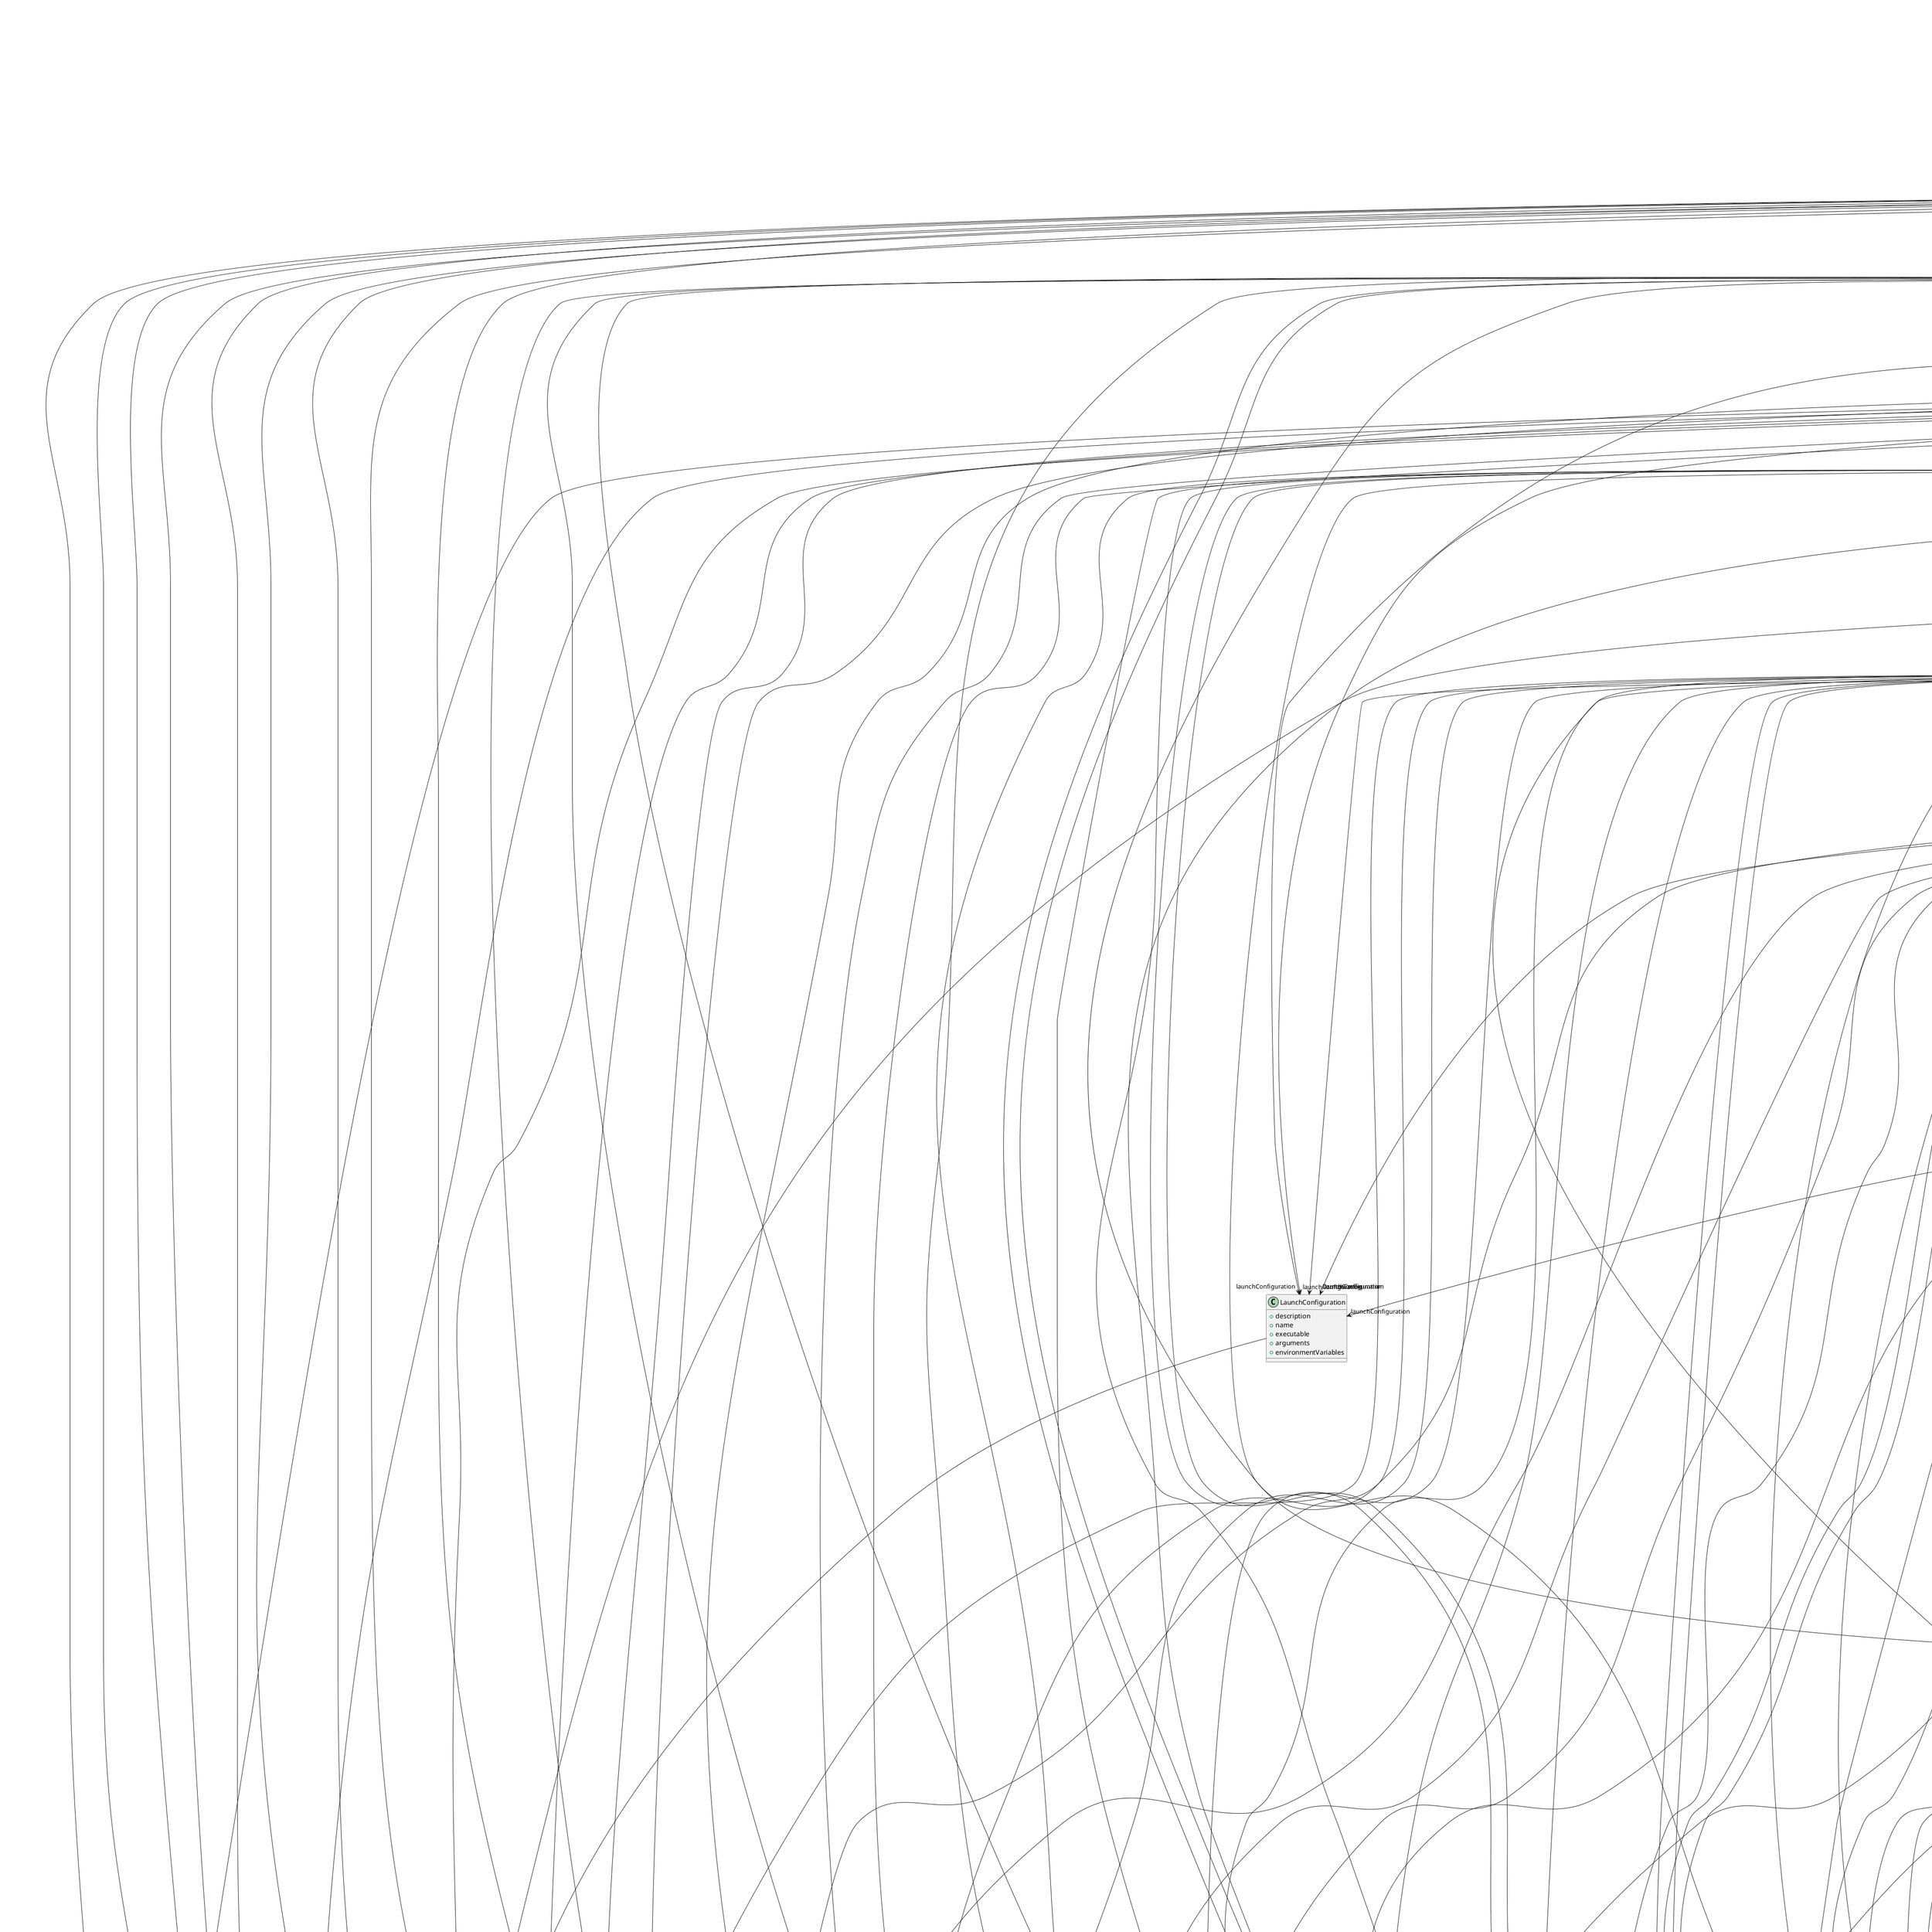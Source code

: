 @startuml

class PublicationIssue {
+issueNumber
+isPartOf

}
PublicationIssue -d-> "isPartOf" PublicationVolume


class LivePaperResourceItem {
+IRI
+name
+hostedBy
+isPartOf

}
LivePaperResourceItem -d-> "hostedBy" Organization
LivePaperResourceItem -d-> "isPartOf" LivePaperSection


class LivePaperSection {
+sectionType
+order
+name
+description
+isPartOf

}
LivePaperSection -d-> "isPartOf" LivePaperVersion


class Periodical {
+fullName
+shortName
+digitalIdentifier

}
Periodical -d-> "digitalIdentifier" ISSN


class LivePaperVersion {
+about
+author
+lastModified
+digitalIdentifier
+isAlternativeVersionOf
+isNewVersionOf
+license
+relatedPublication
+accessibility
+copyright
+custodian
+description
+fullDocumentation
+fullName
+funding
+homepage
+howToCite
+keyword
+otherContribution
+releaseDate
+repository
+shortName
+supportChannel
+versionIdentifier
+versionInnovation

}
LivePaperVersion -d-> "about" DatasetVersion
LivePaperVersion -d-> "about" ModelVersion
LivePaperVersion -d-> "about" SoftwareVersion
LivePaperVersion -d-> "author" Person
LivePaperVersion -d-> "author" Organization
LivePaperVersion -d-> "digitalIdentifier" DOI
LivePaperVersion -d-> "isAlternativeVersionOf" LivePaperVersion
LivePaperVersion -d-> "isNewVersionOf" LivePaperVersion
LivePaperVersion -d-> "license" License
LivePaperVersion -d-> "relatedPublication" DOI
LivePaperVersion -d-> "relatedPublication" ISBN
LivePaperVersion -d-> "relatedPublication" ISSN
LivePaperVersion -d-> "accessibility" ProductAccessibility
LivePaperVersion -d-> "copyright" Copyright
LivePaperVersion -d-> "custodian" Person
LivePaperVersion -d-> "custodian" Organization
LivePaperVersion -d-> "fullDocumentation" DOI
LivePaperVersion -d-> "fullDocumentation" File
LivePaperVersion -d-> "fullDocumentation" URL
LivePaperVersion -d-> "funding" Funding
LivePaperVersion -d-> "homepage" URL
LivePaperVersion -d-> "keyword" AgeCategory
LivePaperVersion -d-> "keyword" TypeOfUncertainty
LivePaperVersion -d-> "keyword" SubcellularEntity
LivePaperVersion -d-> "keyword" OperatingSystem
LivePaperVersion -d-> "keyword" BiologicalOrder
LivePaperVersion -d-> "keyword" AtlasType
LivePaperVersion -d-> "keyword" Service
LivePaperVersion -d-> "keyword" AnnotationType
LivePaperVersion -d-> "keyword" FileUsageRole
LivePaperVersion -d-> "keyword" SemanticDataType
LivePaperVersion -d-> "keyword" SetupType
LivePaperVersion -d-> "keyword" ProductAccessibility
LivePaperVersion -d-> "keyword" ModelScope
LivePaperVersion -d-> "keyword" Species
LivePaperVersion -d-> "keyword" CranialWindowType
LivePaperVersion -d-> "keyword" ModelAbstractionLevel
LivePaperVersion -d-> "keyword" AnatomicalAxesOrientation
LivePaperVersion -d-> "keyword" MetaDataModelType
LivePaperVersion -d-> "keyword" DataType
LivePaperVersion -d-> "keyword" SubjectAttribute
LivePaperVersion -d-> "keyword" FileRepositoryType
LivePaperVersion -d-> "keyword" PatchClampVariation
LivePaperVersion -d-> "keyword" UBERONParcellation
LivePaperVersion -d-> "keyword" Technique
LivePaperVersion -d-> "keyword" BreedingType
LivePaperVersion -d-> "keyword" Handedness
LivePaperVersion -d-> "keyword" ProgrammingLanguage
LivePaperVersion -d-> "keyword" UnitOfMeasurement
LivePaperVersion -d-> "keyword" TermSuggestion
LivePaperVersion -d-> "keyword" OperatingDevice
LivePaperVersion -d-> "keyword" DeviceType
LivePaperVersion -d-> "keyword" DiseaseModel
LivePaperVersion -d-> "keyword" TissueSampleType
LivePaperVersion -d-> "keyword" Laterality
LivePaperVersion -d-> "keyword" Disease
LivePaperVersion -d-> "keyword" SoftwareFeature
LivePaperVersion -d-> "keyword" QualitativeOverlap
LivePaperVersion -d-> "keyword" EthicsAssessment
LivePaperVersion -d-> "keyword" CellType
LivePaperVersion -d-> "keyword" Terminology
LivePaperVersion -d-> "keyword" DifferenceMeasure
LivePaperVersion -d-> "keyword" Language
LivePaperVersion -d-> "keyword" MeasuredQuantity
LivePaperVersion -d-> "keyword" BiologicalSex
LivePaperVersion -d-> "keyword" StimulusType
LivePaperVersion -d-> "keyword" TissueSampleAttribute
LivePaperVersion -d-> "keyword" SoftwareApplicationCategory
LivePaperVersion -d-> "keyword" CellCultureType
LivePaperVersion -d-> "keyword" ExperimentalApproach
LivePaperVersion -d-> "keyword" CriteriaQualityType
LivePaperVersion -d-> "keyword" MolecularEntity
LivePaperVersion -d-> "keyword" Organ
LivePaperVersion -d-> "keyword" ContributionType
LivePaperVersion -d-> "keyword" ActionStatusType
LivePaperVersion -d-> "keyword" FileBundleGrouping
LivePaperVersion -d-> "keyword" AnatomicalPlane
LivePaperVersion -d-> "keyword" ChemicalMixtureType
LivePaperVersion -d-> "keyword" PreparationType
LivePaperVersion -d-> "keyword" GeneticStrainType
LivePaperVersion -d-> "keyword" StimulationApproach
LivePaperVersion -d-> "otherContribution" Contribution
LivePaperVersion -d-> "repository" FileRepository


class ScholarlyArticle {
+isPartOf
+pagination
+abstract
+custodian
+author
+citedPublication
+copyright
+dateCreated
+dateModified
+datePublished
+digitalIdentifier
+editor
+funding
+name
+keyword
+license
+publisher
+IRI
+versionIdentifier

}
ScholarlyArticle -d-> "isPartOf" PublicationIssue
ScholarlyArticle -d-> "isPartOf" PublicationVolume
ScholarlyArticle -d-> "custodian" Person
ScholarlyArticle -d-> "custodian" Organization
ScholarlyArticle -d-> "author" Person
ScholarlyArticle -d-> "author" Organization
ScholarlyArticle -d-> "citedPublication" DOI
ScholarlyArticle -d-> "citedPublication" ISBN
ScholarlyArticle -d-> "copyright" Copyright
ScholarlyArticle -d-> "digitalIdentifier" DOI
ScholarlyArticle -d-> "editor" Person
ScholarlyArticle -d-> "funding" Funding
ScholarlyArticle -d-> "keyword" CustomAnatomicalEntity
ScholarlyArticle -d-> "keyword" ParcellationEntity
ScholarlyArticle -d-> "keyword" ParcellationEntityVersion
ScholarlyArticle -d-> "keyword" SubcellularEntity
ScholarlyArticle -d-> "keyword" BiologicalOrder
ScholarlyArticle -d-> "keyword" Species
ScholarlyArticle -d-> "keyword" UBERONParcellation
ScholarlyArticle -d-> "keyword" BreedingType
ScholarlyArticle -d-> "keyword" Handedness
ScholarlyArticle -d-> "keyword" TermSuggestion
ScholarlyArticle -d-> "keyword" DiseaseModel
ScholarlyArticle -d-> "keyword" Disease
ScholarlyArticle -d-> "keyword" CellType
ScholarlyArticle -d-> "keyword" BiologicalSex
ScholarlyArticle -d-> "keyword" CellCultureType
ScholarlyArticle -d-> "keyword" MolecularEntity
ScholarlyArticle -d-> "keyword" Organ
ScholarlyArticle -d-> "keyword" GeneticStrainType
ScholarlyArticle -d-> "license" License
ScholarlyArticle -d-> "publisher" Person
ScholarlyArticle -d-> "publisher" Organization


class PublicationVolume {
+volumeNumber
+isPartOf

}
PublicationVolume -d-> "isPartOf" Periodical


class LivePaper {
+author
+digitalIdentifier
+hasVersion
+custodian
+description
+fullName
+homepage
+howToCite
+shortName

}
LivePaper -d-> "author" Person
LivePaper -d-> "author" Organization
LivePaper -d-> "digitalIdentifier" DOI
LivePaper -d-> "hasVersion" LivePaperVersion
LivePaper -d-> "custodian" Person
LivePaper -d-> "custodian" Organization
LivePaper -d-> "homepage" URL


class Chapter {
+isPartOf
+pagination
+digitalIdentifier
+abstract
+custodian
+author
+citedPublication
+copyright
+dateCreated
+dateModified
+datePublished
+editor
+funding
+name
+keyword
+license
+publisher
+IRI
+versionIdentifier

}
Chapter -d-> "isPartOf" Book
Chapter -d-> "digitalIdentifier" DOI
Chapter -d-> "custodian" Person
Chapter -d-> "custodian" Organization
Chapter -d-> "author" Person
Chapter -d-> "author" Organization
Chapter -d-> "citedPublication" DOI
Chapter -d-> "citedPublication" ISBN
Chapter -d-> "copyright" Copyright
Chapter -d-> "editor" Person
Chapter -d-> "funding" Funding
Chapter -d-> "keyword" CustomAnatomicalEntity
Chapter -d-> "keyword" ParcellationEntity
Chapter -d-> "keyword" ParcellationEntityVersion
Chapter -d-> "keyword" SubcellularEntity
Chapter -d-> "keyword" BiologicalOrder
Chapter -d-> "keyword" Species
Chapter -d-> "keyword" UBERONParcellation
Chapter -d-> "keyword" BreedingType
Chapter -d-> "keyword" Handedness
Chapter -d-> "keyword" TermSuggestion
Chapter -d-> "keyword" DiseaseModel
Chapter -d-> "keyword" Disease
Chapter -d-> "keyword" CellType
Chapter -d-> "keyword" BiologicalSex
Chapter -d-> "keyword" CellCultureType
Chapter -d-> "keyword" MolecularEntity
Chapter -d-> "keyword" Organ
Chapter -d-> "keyword" GeneticStrainType
Chapter -d-> "license" License
Chapter -d-> "publisher" Person
Chapter -d-> "publisher" Organization


class Book {
+digitalIdentifier
+abstract
+custodian
+author
+citedPublication
+copyright
+dateCreated
+dateModified
+datePublished
+editor
+funding
+name
+keyword
+license
+publisher
+IRI
+versionIdentifier

}
Book -d-> "digitalIdentifier" ISBN
Book -d-> "digitalIdentifier" DOI
Book -d-> "custodian" Person
Book -d-> "custodian" Organization
Book -d-> "author" Person
Book -d-> "author" Organization
Book -d-> "citedPublication" DOI
Book -d-> "citedPublication" ISBN
Book -d-> "copyright" Copyright
Book -d-> "editor" Person
Book -d-> "funding" Funding
Book -d-> "keyword" CustomAnatomicalEntity
Book -d-> "keyword" ParcellationEntity
Book -d-> "keyword" ParcellationEntityVersion
Book -d-> "keyword" SubcellularEntity
Book -d-> "keyword" BiologicalOrder
Book -d-> "keyword" Species
Book -d-> "keyword" UBERONParcellation
Book -d-> "keyword" BreedingType
Book -d-> "keyword" Handedness
Book -d-> "keyword" TermSuggestion
Book -d-> "keyword" DiseaseModel
Book -d-> "keyword" Disease
Book -d-> "keyword" CellType
Book -d-> "keyword" BiologicalSex
Book -d-> "keyword" CellCultureType
Book -d-> "keyword" MolecularEntity
Book -d-> "keyword" Organ
Book -d-> "keyword" GeneticStrainType
Book -d-> "license" License
Book -d-> "publisher" Person
Book -d-> "publisher" Organization


class WorkflowRecipeVersion {
+developer
+digitalIdentifier
+hasComponent
+format
+isAlternativeVersionOf
+isNewVersionOf
+license
+accessibility
+copyright
+custodian
+description
+fullDocumentation
+fullName
+funding
+homepage
+howToCite
+keyword
+otherContribution
+relatedPublication
+releaseDate
+repository
+shortName
+supportChannel
+versionIdentifier
+versionInnovation

}
WorkflowRecipeVersion -d-> "developer" Person
WorkflowRecipeVersion -d-> "developer" Organization
WorkflowRecipeVersion -d-> "digitalIdentifier" DOI
WorkflowRecipeVersion -d-> "hasComponent" WorkflowRecipeVersion
WorkflowRecipeVersion -d-> "hasComponent" SoftwareVersion
WorkflowRecipeVersion -d-> "hasComponent" File
WorkflowRecipeVersion -d-> "hasComponent" FileBundle
WorkflowRecipeVersion -d-> "format" ContentType
WorkflowRecipeVersion -d-> "isAlternativeVersionOf" WorkflowRecipeVersion
WorkflowRecipeVersion -d-> "isNewVersionOf" WorkflowRecipeVersion
WorkflowRecipeVersion -d-> "license" License
WorkflowRecipeVersion -d-> "accessibility" ProductAccessibility
WorkflowRecipeVersion -d-> "copyright" Copyright
WorkflowRecipeVersion -d-> "custodian" Person
WorkflowRecipeVersion -d-> "custodian" Organization
WorkflowRecipeVersion -d-> "fullDocumentation" DOI
WorkflowRecipeVersion -d-> "fullDocumentation" File
WorkflowRecipeVersion -d-> "fullDocumentation" URL
WorkflowRecipeVersion -d-> "funding" Funding
WorkflowRecipeVersion -d-> "homepage" URL
WorkflowRecipeVersion -d-> "keyword" AgeCategory
WorkflowRecipeVersion -d-> "keyword" TypeOfUncertainty
WorkflowRecipeVersion -d-> "keyword" SubcellularEntity
WorkflowRecipeVersion -d-> "keyword" OperatingSystem
WorkflowRecipeVersion -d-> "keyword" BiologicalOrder
WorkflowRecipeVersion -d-> "keyword" AtlasType
WorkflowRecipeVersion -d-> "keyword" Service
WorkflowRecipeVersion -d-> "keyword" AnnotationType
WorkflowRecipeVersion -d-> "keyword" FileUsageRole
WorkflowRecipeVersion -d-> "keyword" SemanticDataType
WorkflowRecipeVersion -d-> "keyword" SetupType
WorkflowRecipeVersion -d-> "keyword" ProductAccessibility
WorkflowRecipeVersion -d-> "keyword" ModelScope
WorkflowRecipeVersion -d-> "keyword" Species
WorkflowRecipeVersion -d-> "keyword" CranialWindowType
WorkflowRecipeVersion -d-> "keyword" ModelAbstractionLevel
WorkflowRecipeVersion -d-> "keyword" AnatomicalAxesOrientation
WorkflowRecipeVersion -d-> "keyword" MetaDataModelType
WorkflowRecipeVersion -d-> "keyword" DataType
WorkflowRecipeVersion -d-> "keyword" SubjectAttribute
WorkflowRecipeVersion -d-> "keyword" FileRepositoryType
WorkflowRecipeVersion -d-> "keyword" PatchClampVariation
WorkflowRecipeVersion -d-> "keyword" UBERONParcellation
WorkflowRecipeVersion -d-> "keyword" Technique
WorkflowRecipeVersion -d-> "keyword" BreedingType
WorkflowRecipeVersion -d-> "keyword" Handedness
WorkflowRecipeVersion -d-> "keyword" ProgrammingLanguage
WorkflowRecipeVersion -d-> "keyword" UnitOfMeasurement
WorkflowRecipeVersion -d-> "keyword" TermSuggestion
WorkflowRecipeVersion -d-> "keyword" OperatingDevice
WorkflowRecipeVersion -d-> "keyword" DeviceType
WorkflowRecipeVersion -d-> "keyword" DiseaseModel
WorkflowRecipeVersion -d-> "keyword" TissueSampleType
WorkflowRecipeVersion -d-> "keyword" Laterality
WorkflowRecipeVersion -d-> "keyword" Disease
WorkflowRecipeVersion -d-> "keyword" SoftwareFeature
WorkflowRecipeVersion -d-> "keyword" QualitativeOverlap
WorkflowRecipeVersion -d-> "keyword" EthicsAssessment
WorkflowRecipeVersion -d-> "keyword" CellType
WorkflowRecipeVersion -d-> "keyword" Terminology
WorkflowRecipeVersion -d-> "keyword" DifferenceMeasure
WorkflowRecipeVersion -d-> "keyword" Language
WorkflowRecipeVersion -d-> "keyword" MeasuredQuantity
WorkflowRecipeVersion -d-> "keyword" BiologicalSex
WorkflowRecipeVersion -d-> "keyword" StimulusType
WorkflowRecipeVersion -d-> "keyword" TissueSampleAttribute
WorkflowRecipeVersion -d-> "keyword" SoftwareApplicationCategory
WorkflowRecipeVersion -d-> "keyword" CellCultureType
WorkflowRecipeVersion -d-> "keyword" ExperimentalApproach
WorkflowRecipeVersion -d-> "keyword" CriteriaQualityType
WorkflowRecipeVersion -d-> "keyword" MolecularEntity
WorkflowRecipeVersion -d-> "keyword" Organ
WorkflowRecipeVersion -d-> "keyword" ContributionType
WorkflowRecipeVersion -d-> "keyword" ActionStatusType
WorkflowRecipeVersion -d-> "keyword" FileBundleGrouping
WorkflowRecipeVersion -d-> "keyword" AnatomicalPlane
WorkflowRecipeVersion -d-> "keyword" ChemicalMixtureType
WorkflowRecipeVersion -d-> "keyword" PreparationType
WorkflowRecipeVersion -d-> "keyword" GeneticStrainType
WorkflowRecipeVersion -d-> "keyword" StimulationApproach
WorkflowRecipeVersion -d-> "otherContribution" Contribution
WorkflowRecipeVersion -d-> "relatedPublication" DOI
WorkflowRecipeVersion -d-> "relatedPublication" ISBN
WorkflowRecipeVersion -d-> "relatedPublication" HANDLE
WorkflowRecipeVersion -d-> "repository" FileRepository


class HardwareSystem {
+name
+version
+description

}


class DataAnalysis {
+input
+output
+environment
+launchConfiguration
+startedBy
+wasInformedBy
+status
+resourceUsage
+tags
+recipe
+description
+endedAtTime
+lookupLabel
+customPropertySet
+startedAtTime
+studyTarget

}
DataAnalysis -d-> "input" FileBundle
DataAnalysis -d-> "input" File
DataAnalysis -d-> "input" LocalFile
DataAnalysis -d-> "input" SoftwareVersion
DataAnalysis -d-> "output" FileBundle
DataAnalysis -d-> "output" File
DataAnalysis -d-> "output" LocalFile
DataAnalysis -d-> "environment" Environment
DataAnalysis -d-> "launchConfiguration" LaunchConfiguration
DataAnalysis -d-> "startedBy" Person
DataAnalysis -d-> "startedBy" SoftwareAgent
DataAnalysis -d-> "wasInformedBy" DataAnalysis
DataAnalysis -d-> "wasInformedBy" Optimization
DataAnalysis -d-> "wasInformedBy" ModelValidation
DataAnalysis -d-> "wasInformedBy" Visualization
DataAnalysis -d-> "wasInformedBy" Simulation
DataAnalysis -d-> "status" ActionStatusType
DataAnalysis -d-> "resourceUsage" QuantitativeValue
DataAnalysis -d-> "resourceUsage" QuantitativeValueRange
DataAnalysis -d-> "recipe" WorkflowRecipeVersion
DataAnalysis -d-> "customPropertySet" CustomPropertySet
DataAnalysis -d-> "studyTarget" CustomAnatomicalEntity
DataAnalysis -d-> "studyTarget" ParcellationEntity
DataAnalysis -d-> "studyTarget" ParcellationEntityVersion
DataAnalysis -d-> "studyTarget" SubcellularEntity
DataAnalysis -d-> "studyTarget" BiologicalOrder
DataAnalysis -d-> "studyTarget" Species
DataAnalysis -d-> "studyTarget" UBERONParcellation
DataAnalysis -d-> "studyTarget" BreedingType
DataAnalysis -d-> "studyTarget" Handedness
DataAnalysis -d-> "studyTarget" TermSuggestion
DataAnalysis -d-> "studyTarget" DiseaseModel
DataAnalysis -d-> "studyTarget" Disease
DataAnalysis -d-> "studyTarget" CellType
DataAnalysis -d-> "studyTarget" BiologicalSex
DataAnalysis -d-> "studyTarget" CellCultureType
DataAnalysis -d-> "studyTarget" MolecularEntity
DataAnalysis -d-> "studyTarget" Organ
DataAnalysis -d-> "studyTarget" GeneticStrainType


class Optimization {
+input
+output
+environment
+launchConfiguration
+startedBy
+wasInformedBy
+status
+resourceUsage
+tags
+recipe
+description
+endedAtTime
+lookupLabel
+customPropertySet
+startedAtTime
+studyTarget

}
Optimization -d-> "input" FileBundle
Optimization -d-> "input" File
Optimization -d-> "input" LocalFile
Optimization -d-> "input" SoftwareVersion
Optimization -d-> "input" ModelVersion
Optimization -d-> "output" FileBundle
Optimization -d-> "output" File
Optimization -d-> "output" LocalFile
Optimization -d-> "output" ModelVersion
Optimization -d-> "environment" Environment
Optimization -d-> "launchConfiguration" LaunchConfiguration
Optimization -d-> "startedBy" Person
Optimization -d-> "startedBy" SoftwareAgent
Optimization -d-> "wasInformedBy" DataAnalysis
Optimization -d-> "wasInformedBy" Optimization
Optimization -d-> "wasInformedBy" ModelValidation
Optimization -d-> "wasInformedBy" Visualization
Optimization -d-> "wasInformedBy" Simulation
Optimization -d-> "status" ActionStatusType
Optimization -d-> "resourceUsage" QuantitativeValue
Optimization -d-> "resourceUsage" QuantitativeValueRange
Optimization -d-> "recipe" WorkflowRecipeVersion
Optimization -d-> "customPropertySet" CustomPropertySet
Optimization -d-> "studyTarget" CustomAnatomicalEntity
Optimization -d-> "studyTarget" ParcellationEntity
Optimization -d-> "studyTarget" ParcellationEntityVersion
Optimization -d-> "studyTarget" SubcellularEntity
Optimization -d-> "studyTarget" BiologicalOrder
Optimization -d-> "studyTarget" Species
Optimization -d-> "studyTarget" UBERONParcellation
Optimization -d-> "studyTarget" BreedingType
Optimization -d-> "studyTarget" Handedness
Optimization -d-> "studyTarget" TermSuggestion
Optimization -d-> "studyTarget" DiseaseModel
Optimization -d-> "studyTarget" Disease
Optimization -d-> "studyTarget" CellType
Optimization -d-> "studyTarget" BiologicalSex
Optimization -d-> "studyTarget" CellCultureType
Optimization -d-> "studyTarget" MolecularEntity
Optimization -d-> "studyTarget" Organ
Optimization -d-> "studyTarget" GeneticStrainType


class Environment {
+name
+hardware
+configuration
+software
+description

}
Environment -d-> "hardware" HardwareSystem
Environment -d-> "configuration" Configuration
Environment -d-> "software" SoftwareVersion


class ModelValidation {
+input
+output
+score
+environment
+launchConfiguration
+startedBy
+wasInformedBy
+status
+resourceUsage
+tags
+recipe
+description
+endedAtTime
+lookupLabel
+customPropertySet
+startedAtTime
+studyTarget

}
ModelValidation -d-> "input" FileBundle
ModelValidation -d-> "input" File
ModelValidation -d-> "input" LocalFile
ModelValidation -d-> "input" SoftwareVersion
ModelValidation -d-> "input" ModelVersion
ModelValidation -d-> "input" ValidationTestVersion
ModelValidation -d-> "output" FileBundle
ModelValidation -d-> "output" File
ModelValidation -d-> "output" LocalFile
ModelValidation -d-> "environment" Environment
ModelValidation -d-> "launchConfiguration" LaunchConfiguration
ModelValidation -d-> "startedBy" Person
ModelValidation -d-> "startedBy" SoftwareAgent
ModelValidation -d-> "wasInformedBy" DataAnalysis
ModelValidation -d-> "wasInformedBy" Optimization
ModelValidation -d-> "wasInformedBy" ModelValidation
ModelValidation -d-> "wasInformedBy" Visualization
ModelValidation -d-> "wasInformedBy" Simulation
ModelValidation -d-> "status" ActionStatusType
ModelValidation -d-> "resourceUsage" QuantitativeValue
ModelValidation -d-> "resourceUsage" QuantitativeValueRange
ModelValidation -d-> "recipe" WorkflowRecipeVersion
ModelValidation -d-> "customPropertySet" CustomPropertySet
ModelValidation -d-> "studyTarget" CustomAnatomicalEntity
ModelValidation -d-> "studyTarget" ParcellationEntity
ModelValidation -d-> "studyTarget" ParcellationEntityVersion
ModelValidation -d-> "studyTarget" SubcellularEntity
ModelValidation -d-> "studyTarget" BiologicalOrder
ModelValidation -d-> "studyTarget" Species
ModelValidation -d-> "studyTarget" UBERONParcellation
ModelValidation -d-> "studyTarget" BreedingType
ModelValidation -d-> "studyTarget" Handedness
ModelValidation -d-> "studyTarget" TermSuggestion
ModelValidation -d-> "studyTarget" DiseaseModel
ModelValidation -d-> "studyTarget" Disease
ModelValidation -d-> "studyTarget" CellType
ModelValidation -d-> "studyTarget" BiologicalSex
ModelValidation -d-> "studyTarget" CellCultureType
ModelValidation -d-> "studyTarget" MolecularEntity
ModelValidation -d-> "studyTarget" Organ
ModelValidation -d-> "studyTarget" GeneticStrainType


class ValidationTestVersion {
+developer
+digitalIdentifier
+format
+isAlternativeVersionOf
+isNewVersionOf
+license
+referenceData
+entryPoint
+accessibility
+copyright
+custodian
+description
+fullDocumentation
+fullName
+funding
+homepage
+howToCite
+keyword
+otherContribution
+relatedPublication
+releaseDate
+repository
+shortName
+supportChannel
+versionIdentifier
+versionInnovation

}
ValidationTestVersion -d-> "developer" Person
ValidationTestVersion -d-> "developer" Organization
ValidationTestVersion -d-> "digitalIdentifier" DOI
ValidationTestVersion -d-> "format" ContentType
ValidationTestVersion -d-> "isAlternativeVersionOf" ValidationTestVersion
ValidationTestVersion -d-> "isNewVersionOf" ValidationTestVersion
ValidationTestVersion -d-> "license" License
ValidationTestVersion -d-> "referenceData" DOI
ValidationTestVersion -d-> "referenceData" File
ValidationTestVersion -d-> "referenceData" FileBundle
ValidationTestVersion -d-> "referenceData" URL
ValidationTestVersion -d-> "accessibility" ProductAccessibility
ValidationTestVersion -d-> "copyright" Copyright
ValidationTestVersion -d-> "custodian" Person
ValidationTestVersion -d-> "custodian" Organization
ValidationTestVersion -d-> "fullDocumentation" DOI
ValidationTestVersion -d-> "fullDocumentation" File
ValidationTestVersion -d-> "fullDocumentation" URL
ValidationTestVersion -d-> "funding" Funding
ValidationTestVersion -d-> "homepage" URL
ValidationTestVersion -d-> "keyword" AgeCategory
ValidationTestVersion -d-> "keyword" TypeOfUncertainty
ValidationTestVersion -d-> "keyword" SubcellularEntity
ValidationTestVersion -d-> "keyword" OperatingSystem
ValidationTestVersion -d-> "keyword" BiologicalOrder
ValidationTestVersion -d-> "keyword" AtlasType
ValidationTestVersion -d-> "keyword" Service
ValidationTestVersion -d-> "keyword" AnnotationType
ValidationTestVersion -d-> "keyword" FileUsageRole
ValidationTestVersion -d-> "keyword" SemanticDataType
ValidationTestVersion -d-> "keyword" SetupType
ValidationTestVersion -d-> "keyword" ProductAccessibility
ValidationTestVersion -d-> "keyword" ModelScope
ValidationTestVersion -d-> "keyword" Species
ValidationTestVersion -d-> "keyword" CranialWindowType
ValidationTestVersion -d-> "keyword" ModelAbstractionLevel
ValidationTestVersion -d-> "keyword" AnatomicalAxesOrientation
ValidationTestVersion -d-> "keyword" MetaDataModelType
ValidationTestVersion -d-> "keyword" DataType
ValidationTestVersion -d-> "keyword" SubjectAttribute
ValidationTestVersion -d-> "keyword" FileRepositoryType
ValidationTestVersion -d-> "keyword" PatchClampVariation
ValidationTestVersion -d-> "keyword" UBERONParcellation
ValidationTestVersion -d-> "keyword" Technique
ValidationTestVersion -d-> "keyword" BreedingType
ValidationTestVersion -d-> "keyword" Handedness
ValidationTestVersion -d-> "keyword" ProgrammingLanguage
ValidationTestVersion -d-> "keyword" UnitOfMeasurement
ValidationTestVersion -d-> "keyword" TermSuggestion
ValidationTestVersion -d-> "keyword" OperatingDevice
ValidationTestVersion -d-> "keyword" DeviceType
ValidationTestVersion -d-> "keyword" DiseaseModel
ValidationTestVersion -d-> "keyword" TissueSampleType
ValidationTestVersion -d-> "keyword" Laterality
ValidationTestVersion -d-> "keyword" Disease
ValidationTestVersion -d-> "keyword" SoftwareFeature
ValidationTestVersion -d-> "keyword" QualitativeOverlap
ValidationTestVersion -d-> "keyword" EthicsAssessment
ValidationTestVersion -d-> "keyword" CellType
ValidationTestVersion -d-> "keyword" Terminology
ValidationTestVersion -d-> "keyword" DifferenceMeasure
ValidationTestVersion -d-> "keyword" Language
ValidationTestVersion -d-> "keyword" MeasuredQuantity
ValidationTestVersion -d-> "keyword" BiologicalSex
ValidationTestVersion -d-> "keyword" StimulusType
ValidationTestVersion -d-> "keyword" TissueSampleAttribute
ValidationTestVersion -d-> "keyword" SoftwareApplicationCategory
ValidationTestVersion -d-> "keyword" CellCultureType
ValidationTestVersion -d-> "keyword" ExperimentalApproach
ValidationTestVersion -d-> "keyword" CriteriaQualityType
ValidationTestVersion -d-> "keyword" MolecularEntity
ValidationTestVersion -d-> "keyword" Organ
ValidationTestVersion -d-> "keyword" ContributionType
ValidationTestVersion -d-> "keyword" ActionStatusType
ValidationTestVersion -d-> "keyword" FileBundleGrouping
ValidationTestVersion -d-> "keyword" AnatomicalPlane
ValidationTestVersion -d-> "keyword" ChemicalMixtureType
ValidationTestVersion -d-> "keyword" PreparationType
ValidationTestVersion -d-> "keyword" GeneticStrainType
ValidationTestVersion -d-> "keyword" StimulationApproach
ValidationTestVersion -d-> "otherContribution" Contribution
ValidationTestVersion -d-> "relatedPublication" DOI
ValidationTestVersion -d-> "relatedPublication" ISBN
ValidationTestVersion -d-> "relatedPublication" HANDLE
ValidationTestVersion -d-> "repository" FileRepository


class LocalFile {
+contentDescription
+dataType
+format
+hash
+path
+name
+specialUsageRole
+storageSize

}
LocalFile -d-> "dataType" DataType
LocalFile -d-> "format" ContentType
LocalFile -d-> "hash" Hash
LocalFile -d-> "specialUsageRole" FileUsageRole
LocalFile -d-> "storageSize" QuantitativeValue


class SoftwareAgent {
+name
+software
+environment

}
SoftwareAgent -d-> "software" SoftwareVersion
SoftwareAgent -d-> "environment" Environment


class LaunchConfiguration {
+description
+name
+executable
+arguments
+environmentVariables

}
LaunchConfiguration -d-> "environmentVariables" PropertyValueList


class WorkflowExecution {
+stages
+startedBy
+recipe

}
WorkflowExecution -d-> "stages" DataAnalysis
WorkflowExecution -d-> "stages" Optimization
WorkflowExecution -d-> "stages" ModelValidation
WorkflowExecution -d-> "stages" Visualization
WorkflowExecution -d-> "stages" Simulation
WorkflowExecution -d-> "startedBy" Person
WorkflowExecution -d-> "startedBy" SoftwareAgent
WorkflowExecution -d-> "recipe" WorkflowRecipeVersion


class WorkflowRecipe {
+developer
+digitalIdentifier
+hasVersion
+custodian
+description
+fullName
+homepage
+howToCite
+shortName

}
WorkflowRecipe -d-> "developer" Person
WorkflowRecipe -d-> "developer" Organization
WorkflowRecipe -d-> "digitalIdentifier" DOI
WorkflowRecipe -d-> "hasVersion" WorkflowRecipeVersion
WorkflowRecipe -d-> "custodian" Person
WorkflowRecipe -d-> "custodian" Organization
WorkflowRecipe -d-> "homepage" URL


class Visualization {
+input
+output
+environment
+launchConfiguration
+startedBy
+wasInformedBy
+status
+resourceUsage
+tags
+recipe
+description
+endedAtTime
+lookupLabel
+customPropertySet
+startedAtTime
+studyTarget

}
Visualization -d-> "input" FileBundle
Visualization -d-> "input" File
Visualization -d-> "input" LocalFile
Visualization -d-> "input" SoftwareVersion
Visualization -d-> "output" FileBundle
Visualization -d-> "output" File
Visualization -d-> "output" LocalFile
Visualization -d-> "environment" Environment
Visualization -d-> "launchConfiguration" LaunchConfiguration
Visualization -d-> "startedBy" Person
Visualization -d-> "startedBy" SoftwareAgent
Visualization -d-> "wasInformedBy" DataAnalysis
Visualization -d-> "wasInformedBy" Optimization
Visualization -d-> "wasInformedBy" ModelValidation
Visualization -d-> "wasInformedBy" Visualization
Visualization -d-> "wasInformedBy" Simulation
Visualization -d-> "status" ActionStatusType
Visualization -d-> "resourceUsage" QuantitativeValue
Visualization -d-> "resourceUsage" QuantitativeValueRange
Visualization -d-> "recipe" WorkflowRecipeVersion
Visualization -d-> "customPropertySet" CustomPropertySet
Visualization -d-> "studyTarget" CustomAnatomicalEntity
Visualization -d-> "studyTarget" ParcellationEntity
Visualization -d-> "studyTarget" ParcellationEntityVersion
Visualization -d-> "studyTarget" SubcellularEntity
Visualization -d-> "studyTarget" BiologicalOrder
Visualization -d-> "studyTarget" Species
Visualization -d-> "studyTarget" UBERONParcellation
Visualization -d-> "studyTarget" BreedingType
Visualization -d-> "studyTarget" Handedness
Visualization -d-> "studyTarget" TermSuggestion
Visualization -d-> "studyTarget" DiseaseModel
Visualization -d-> "studyTarget" Disease
Visualization -d-> "studyTarget" CellType
Visualization -d-> "studyTarget" BiologicalSex
Visualization -d-> "studyTarget" CellCultureType
Visualization -d-> "studyTarget" MolecularEntity
Visualization -d-> "studyTarget" Organ
Visualization -d-> "studyTarget" GeneticStrainType


class ValidationTest {
+developer
+digitalIdentifier
+hasVersion
+scope
+studyTarget
+experimentalTechnique
+scoreType
+custodian
+description
+fullName
+homepage
+howToCite
+shortName

}
ValidationTest -d-> "developer" Person
ValidationTest -d-> "developer" Organization
ValidationTest -d-> "digitalIdentifier" DOI
ValidationTest -d-> "hasVersion" ValidationTestVersion
ValidationTest -d-> "scope" ModelScope
ValidationTest -d-> "studyTarget" CustomAnatomicalEntity
ValidationTest -d-> "studyTarget" ParcellationEntity
ValidationTest -d-> "studyTarget" ParcellationEntityVersion
ValidationTest -d-> "studyTarget" SubcellularEntity
ValidationTest -d-> "studyTarget" BiologicalOrder
ValidationTest -d-> "studyTarget" Species
ValidationTest -d-> "studyTarget" UBERONParcellation
ValidationTest -d-> "studyTarget" BreedingType
ValidationTest -d-> "studyTarget" Handedness
ValidationTest -d-> "studyTarget" TermSuggestion
ValidationTest -d-> "studyTarget" DiseaseModel
ValidationTest -d-> "studyTarget" Disease
ValidationTest -d-> "studyTarget" CellType
ValidationTest -d-> "studyTarget" BiologicalSex
ValidationTest -d-> "studyTarget" CellCultureType
ValidationTest -d-> "studyTarget" MolecularEntity
ValidationTest -d-> "studyTarget" Organ
ValidationTest -d-> "studyTarget" GeneticStrainType
ValidationTest -d-> "experimentalTechnique" Technique
ValidationTest -d-> "scoreType" DifferenceMeasure
ValidationTest -d-> "custodian" Person
ValidationTest -d-> "custodian" Organization
ValidationTest -d-> "homepage" URL


class Simulation {
+input
+output
+environment
+launchConfiguration
+startedBy
+wasInformedBy
+status
+resourceUsage
+tags
+recipe
+description
+endedAtTime
+lookupLabel
+customPropertySet
+startedAtTime
+studyTarget

}
Simulation -d-> "input" FileBundle
Simulation -d-> "input" File
Simulation -d-> "input" LocalFile
Simulation -d-> "input" SoftwareVersion
Simulation -d-> "input" ModelVersion
Simulation -d-> "output" FileBundle
Simulation -d-> "output" File
Simulation -d-> "output" LocalFile
Simulation -d-> "environment" Environment
Simulation -d-> "launchConfiguration" LaunchConfiguration
Simulation -d-> "startedBy" Person
Simulation -d-> "startedBy" SoftwareAgent
Simulation -d-> "wasInformedBy" DataAnalysis
Simulation -d-> "wasInformedBy" Optimization
Simulation -d-> "wasInformedBy" ModelValidation
Simulation -d-> "wasInformedBy" Visualization
Simulation -d-> "wasInformedBy" Simulation
Simulation -d-> "status" ActionStatusType
Simulation -d-> "resourceUsage" QuantitativeValue
Simulation -d-> "resourceUsage" QuantitativeValueRange
Simulation -d-> "recipe" WorkflowRecipeVersion
Simulation -d-> "customPropertySet" CustomPropertySet
Simulation -d-> "studyTarget" CustomAnatomicalEntity
Simulation -d-> "studyTarget" ParcellationEntity
Simulation -d-> "studyTarget" ParcellationEntityVersion
Simulation -d-> "studyTarget" SubcellularEntity
Simulation -d-> "studyTarget" BiologicalOrder
Simulation -d-> "studyTarget" Species
Simulation -d-> "studyTarget" UBERONParcellation
Simulation -d-> "studyTarget" BreedingType
Simulation -d-> "studyTarget" Handedness
Simulation -d-> "studyTarget" TermSuggestion
Simulation -d-> "studyTarget" DiseaseModel
Simulation -d-> "studyTarget" Disease
Simulation -d-> "studyTarget" CellType
Simulation -d-> "studyTarget" BiologicalSex
Simulation -d-> "studyTarget" CellCultureType
Simulation -d-> "studyTarget" MolecularEntity
Simulation -d-> "studyTarget" Organ
Simulation -d-> "studyTarget" GeneticStrainType


class RRID {
+identifier

}


class ORCID {
+identifier

}


class RORID {
+identifier

}


class URL {
+URL

}


class HANDLE {
+identifier

}


class GRIDID {
+identifier

}


class ISBN {
+identifier

}


class QuantitativeValueRange {
+maxValue
+maxValueUnit
+minValue
+minValueUnit

}
QuantitativeValueRange -d-> "maxValueUnit" UnitOfMeasurement
QuantitativeValueRange -d-> "minValueUnit" UnitOfMeasurement


class Comment {
+commenter
+content
+subject
+timestamp

}
Comment -d-> "commenter" Person
Comment -d-> "subject" BrainAtlasVersion
Comment -d-> "subject" BrainAtlas
Comment -d-> "subject" LivePaperVersion
Comment -d-> "subject" LivePaper
Comment -d-> "subject" WorkflowRecipeVersion
Comment -d-> "subject" ValidationTestVersion
Comment -d-> "subject" WorkflowRecipe
Comment -d-> "subject" ValidationTest
Comment -d-> "subject" Dataset
Comment -d-> "subject" Software
Comment -d-> "subject" DatasetVersion
Comment -d-> "subject" MetaDataModel
Comment -d-> "subject" ModelVersion
Comment -d-> "subject" WebServiceVersion
Comment -d-> "subject" SoftwareVersion
Comment -d-> "subject" MetaDataModelVersion
Comment -d-> "subject" Model
Comment -d-> "subject" WebService


class QuantitativeValueArray {
+values
+negativeUncertainties
+positiveUncertainties
+typeOfUncertainty
+unit

}
QuantitativeValueArray -d-> "typeOfUncertainty" TypeOfUncertainty
QuantitativeValueArray -d-> "unit" UnitOfMeasurement


class DOI {
+identifier

}


class QuantitativeValue {
+value
+uncertainty
+typeOfUncertainty
+unit

}
QuantitativeValue -d-> "typeOfUncertainty" TypeOfUncertainty
QuantitativeValue -d-> "unit" UnitOfMeasurement


class SWHID {
+identifier

}


class ISSN {
+identifier

}


class Funding {
+acknowledgement
+awardNumber
+awardTitle
+funder

}
Funding -d-> "funder" Person
Funding -d-> "funder" Organization


class StockNumber {
+identifier
+vendor

}
StockNumber -d-> "vendor" Organization


class Protocol {
+description
+name
+stimulation
+technique

}
Protocol -d-> "stimulation" Stimulation
Protocol -d-> "technique" Technique


class StringProperty {
+name
+value

}


class TissueSampleState {
+descendedFrom
+attribute
+additionalRemarks
+age
+lookupLabel
+pathology
+relativeTimeIndication
+weight

}
TissueSampleState -d-> "descendedFrom" SubjectGroupState
TissueSampleState -d-> "descendedFrom" SubjectState
TissueSampleState -d-> "descendedFrom" TissueSampleCollectionState
TissueSampleState -d-> "descendedFrom" TissueSampleState
TissueSampleState -d-> "attribute" TissueSampleAttribute
TissueSampleState -d-> "age" QuantitativeValue
TissueSampleState -d-> "age" QuantitativeValueRange
TissueSampleState -d-> "pathology" Disease
TissueSampleState -d-> "pathology" DiseaseModel
TissueSampleState -d-> "relativeTimeIndication" QuantitativeValue
TissueSampleState -d-> "relativeTimeIndication" QuantitativeValueRange
TissueSampleState -d-> "weight" QuantitativeValue
TissueSampleState -d-> "weight" QuantitativeValueRange


class Stimulation {
+description
+lookupLabel
+stimulationApproach
+stimulusType
+customPropertySet
+dataLocation

}
Stimulation -d-> "stimulationApproach" StimulationApproach
Stimulation -d-> "stimulusType" StimulusType
Stimulation -d-> "customPropertySet" CustomPropertySet
Stimulation -d-> "dataLocation" File
Stimulation -d-> "dataLocation" FileBundle


class Subject {
+isPartOf
+studiedState
+biologicalSex
+internalIdentifier
+lookupLabel
+species

}
Subject -d-> "isPartOf" SubjectGroup
Subject -d-> "studiedState" SubjectState
Subject -d-> "biologicalSex" BiologicalSex
Subject -d-> "species" Species
Subject -d-> "species" Strain


class Strain {
+backgroundStrain
+breedingType
+description
+diseaseModel
+geneticStrainType
+identifier
+laboratoryCode
+name
+ontologyIdentifier
+phenotype
+RRID
+species
+stockNumber
+synonym

}
Strain -d-> "backgroundStrain" Strain
Strain -d-> "breedingType" BreedingType
Strain -d-> "diseaseModel" Disease
Strain -d-> "diseaseModel" DiseaseModel
Strain -d-> "geneticStrainType" GeneticStrainType
Strain -d-> "RRID" RRID
Strain -d-> "species" Species
Strain -d-> "stockNumber" StockNumber


class SubjectGroup {
+studiedState
+additionalRemarks
+biologicalSex
+internalIdentifier
+lookupLabel
+quantity
+species

}
SubjectGroup -d-> "studiedState" SubjectGroupState
SubjectGroup -d-> "biologicalSex" BiologicalSex
SubjectGroup -d-> "species" Species
SubjectGroup -d-> "species" Strain


class TissueSample {
+isPartOf
+laterality
+origin
+studiedState
+anatomicalLocation
+type
+biologicalSex
+internalIdentifier
+lookupLabel
+species

}
TissueSample -d-> "isPartOf" TissueSampleCollection
TissueSample -d-> "laterality" Laterality
TissueSample -d-> "origin" CellType
TissueSample -d-> "origin" Organ
TissueSample -d-> "studiedState" TissueSampleState
TissueSample -d-> "anatomicalLocation" UBERONParcellation
TissueSample -d-> "anatomicalLocation" CustomAnatomicalEntity
TissueSample -d-> "anatomicalLocation" ParcellationEntity
TissueSample -d-> "anatomicalLocation" ParcellationEntityVersion
TissueSample -d-> "type" TissueSampleType
TissueSample -d-> "biologicalSex" BiologicalSex
TissueSample -d-> "species" Species
TissueSample -d-> "species" Strain


class CustomPropertySet {
+context
+relevantFor
+definedIn

}
CustomPropertySet -d-> "relevantFor" Technique
CustomPropertySet -d-> "definedIn" File
CustomPropertySet -d-> "definedIn" Configuration
CustomPropertySet -d-> "definedIn" PropertyValueList


class Configuration {
+lookupLabel
+configuration
+definitionFormat

}
Configuration -d-> "definitionFormat" ContentType


class ExperimentalActivity {
+isPartOf
+preparationDesign
+protocol
+description
+endedAtTime
+input
+lookupLabel
+output
+customPropertySet
+startedAtTime
+studyTarget

}
ExperimentalActivity -d-> "isPartOf" DatasetVersion
ExperimentalActivity -d-> "preparationDesign" PreparationType
ExperimentalActivity -d-> "protocol" Protocol
ExperimentalActivity -d-> "input" FileBundle
ExperimentalActivity -d-> "input" File
ExperimentalActivity -d-> "output" FileBundle
ExperimentalActivity -d-> "output" File
ExperimentalActivity -d-> "customPropertySet" CustomPropertySet
ExperimentalActivity -d-> "studyTarget" CustomAnatomicalEntity
ExperimentalActivity -d-> "studyTarget" ParcellationEntity
ExperimentalActivity -d-> "studyTarget" ParcellationEntityVersion
ExperimentalActivity -d-> "studyTarget" SubcellularEntity
ExperimentalActivity -d-> "studyTarget" BiologicalOrder
ExperimentalActivity -d-> "studyTarget" Species
ExperimentalActivity -d-> "studyTarget" UBERONParcellation
ExperimentalActivity -d-> "studyTarget" BreedingType
ExperimentalActivity -d-> "studyTarget" Handedness
ExperimentalActivity -d-> "studyTarget" TermSuggestion
ExperimentalActivity -d-> "studyTarget" DiseaseModel
ExperimentalActivity -d-> "studyTarget" Disease
ExperimentalActivity -d-> "studyTarget" CellType
ExperimentalActivity -d-> "studyTarget" BiologicalSex
ExperimentalActivity -d-> "studyTarget" CellCultureType
ExperimentalActivity -d-> "studyTarget" MolecularEntity
ExperimentalActivity -d-> "studyTarget" Organ
ExperimentalActivity -d-> "studyTarget" GeneticStrainType


class BehavioralProtocol {
+describedIn
+description
+name
+internalIdentifier
+stimulation

}
BehavioralProtocol -d-> "describedIn" DOI
BehavioralProtocol -d-> "describedIn" File
BehavioralProtocol -d-> "describedIn" URL
BehavioralProtocol -d-> "stimulation" Stimulation


class TissueSampleCollectionState {
+descendedFrom
+attribute
+additionalRemarks
+age
+lookupLabel
+pathology
+relativeTimeIndication
+weight

}
TissueSampleCollectionState -d-> "descendedFrom" SubjectGroupState
TissueSampleCollectionState -d-> "descendedFrom" SubjectState
TissueSampleCollectionState -d-> "descendedFrom" TissueSampleCollectionState
TissueSampleCollectionState -d-> "descendedFrom" TissueSampleState
TissueSampleCollectionState -d-> "attribute" TissueSampleAttribute
TissueSampleCollectionState -d-> "age" QuantitativeValue
TissueSampleCollectionState -d-> "age" QuantitativeValueRange
TissueSampleCollectionState -d-> "pathology" Disease
TissueSampleCollectionState -d-> "pathology" DiseaseModel
TissueSampleCollectionState -d-> "relativeTimeIndication" QuantitativeValue
TissueSampleCollectionState -d-> "relativeTimeIndication" QuantitativeValueRange
TissueSampleCollectionState -d-> "weight" QuantitativeValue
TissueSampleCollectionState -d-> "weight" QuantitativeValueRange


class TissueSampleCollection {
+anatomicalLocation
+laterality
+origin
+studiedState
+type
+additionalRemarks
+biologicalSex
+internalIdentifier
+lookupLabel
+quantity
+species

}
TissueSampleCollection -d-> "anatomicalLocation" UBERONParcellation
TissueSampleCollection -d-> "anatomicalLocation" CustomAnatomicalEntity
TissueSampleCollection -d-> "anatomicalLocation" ParcellationEntity
TissueSampleCollection -d-> "anatomicalLocation" ParcellationEntityVersion
TissueSampleCollection -d-> "laterality" Laterality
TissueSampleCollection -d-> "origin" CellType
TissueSampleCollection -d-> "origin" Organ
TissueSampleCollection -d-> "studiedState" TissueSampleCollectionState
TissueSampleCollection -d-> "type" TissueSampleType
TissueSampleCollection -d-> "biologicalSex" BiologicalSex
TissueSampleCollection -d-> "species" Species
TissueSampleCollection -d-> "species" Strain


class ProtocolExecution {
+behavioralProtocol
+input
+isPartOf
+output
+preparationDesign
+protocol
+description
+endedAtTime
+lookupLabel
+customPropertySet
+startedAtTime
+studyTarget

}
ProtocolExecution -d-> "behavioralProtocol" BehavioralProtocol
ProtocolExecution -d-> "input" File
ProtocolExecution -d-> "input" FileBundle
ProtocolExecution -d-> "input" SubjectGroupState
ProtocolExecution -d-> "input" SubjectState
ProtocolExecution -d-> "input" TissueSampleCollectionState
ProtocolExecution -d-> "input" TissueSampleState
ProtocolExecution -d-> "isPartOf" DatasetVersion
ProtocolExecution -d-> "output" File
ProtocolExecution -d-> "output" FileBundle
ProtocolExecution -d-> "output" SubjectGroupState
ProtocolExecution -d-> "output" SubjectState
ProtocolExecution -d-> "output" TissueSampleCollectionState
ProtocolExecution -d-> "output" TissueSampleState
ProtocolExecution -d-> "preparationDesign" PreparationType
ProtocolExecution -d-> "protocol" Protocol
ProtocolExecution -d-> "customPropertySet" CustomPropertySet
ProtocolExecution -d-> "studyTarget" CustomAnatomicalEntity
ProtocolExecution -d-> "studyTarget" ParcellationEntity
ProtocolExecution -d-> "studyTarget" ParcellationEntityVersion
ProtocolExecution -d-> "studyTarget" SubcellularEntity
ProtocolExecution -d-> "studyTarget" BiologicalOrder
ProtocolExecution -d-> "studyTarget" Species
ProtocolExecution -d-> "studyTarget" UBERONParcellation
ProtocolExecution -d-> "studyTarget" BreedingType
ProtocolExecution -d-> "studyTarget" Handedness
ProtocolExecution -d-> "studyTarget" TermSuggestion
ProtocolExecution -d-> "studyTarget" DiseaseModel
ProtocolExecution -d-> "studyTarget" Disease
ProtocolExecution -d-> "studyTarget" CellType
ProtocolExecution -d-> "studyTarget" BiologicalSex
ProtocolExecution -d-> "studyTarget" CellCultureType
ProtocolExecution -d-> "studyTarget" MolecularEntity
ProtocolExecution -d-> "studyTarget" Organ
ProtocolExecution -d-> "studyTarget" GeneticStrainType


class SubjectGroupState {
+ageCategory
+descendedFrom
+handedness
+attribute
+additionalRemarks
+age
+lookupLabel
+pathology
+relativeTimeIndication
+weight

}
SubjectGroupState -d-> "ageCategory" AgeCategory
SubjectGroupState -d-> "descendedFrom" SubjectGroupState
SubjectGroupState -d-> "handedness" Handedness
SubjectGroupState -d-> "attribute" SubjectAttribute
SubjectGroupState -d-> "age" QuantitativeValue
SubjectGroupState -d-> "age" QuantitativeValueRange
SubjectGroupState -d-> "pathology" Disease
SubjectGroupState -d-> "pathology" DiseaseModel
SubjectGroupState -d-> "relativeTimeIndication" QuantitativeValue
SubjectGroupState -d-> "relativeTimeIndication" QuantitativeValueRange
SubjectGroupState -d-> "weight" QuantitativeValue
SubjectGroupState -d-> "weight" QuantitativeValueRange


class PropertyValueList {
+lookupLabel
+propertyValuePair

}
PropertyValueList -d-> "propertyValuePair" NumericalProperty
PropertyValueList -d-> "propertyValuePair" StringProperty


class SubjectState {
+ageCategory
+descendedFrom
+handedness
+attribute
+additionalRemarks
+age
+lookupLabel
+pathology
+relativeTimeIndication
+weight

}
SubjectState -d-> "ageCategory" AgeCategory
SubjectState -d-> "descendedFrom" SubjectState
SubjectState -d-> "handedness" Handedness
SubjectState -d-> "attribute" SubjectAttribute
SubjectState -d-> "age" QuantitativeValue
SubjectState -d-> "age" QuantitativeValueRange
SubjectState -d-> "pathology" Disease
SubjectState -d-> "pathology" DiseaseModel
SubjectState -d-> "relativeTimeIndication" QuantitativeValue
SubjectState -d-> "relativeTimeIndication" QuantitativeValueRange
SubjectState -d-> "weight" QuantitativeValue
SubjectState -d-> "weight" QuantitativeValueRange


class NumericalProperty {
+name
+value

}
NumericalProperty -d-> "value" QuantitativeValue
NumericalProperty -d-> "value" QuantitativeValueRange


class FileArchive {
+format
+IRI
+sourceData

}
FileArchive -d-> "format" ContentType
FileArchive -d-> "sourceData" File


class FileBundle {
+contentDescription
+descendedFrom
+format
+groupingType
+hash
+isPartOf
+name
+storageSize

}
FileBundle -d-> "descendedFrom" LocalFile
FileBundle -d-> "descendedFrom" TissueSampleState
FileBundle -d-> "descendedFrom" Subject
FileBundle -d-> "descendedFrom" SubjectGroup
FileBundle -d-> "descendedFrom" TissueSample
FileBundle -d-> "descendedFrom" BehavioralProtocol
FileBundle -d-> "descendedFrom" TissueSampleCollectionState
FileBundle -d-> "descendedFrom" TissueSampleCollection
FileBundle -d-> "descendedFrom" SubjectGroupState
FileBundle -d-> "descendedFrom" SubjectState
FileBundle -d-> "descendedFrom" FileBundle
FileBundle -d-> "descendedFrom" File
FileBundle -d-> "descendedFrom" Technique
FileBundle -d-> "format" ContentType
FileBundle -d-> "groupingType" FileBundleGrouping
FileBundle -d-> "hash" Hash
FileBundle -d-> "isPartOf" FileBundle
FileBundle -d-> "isPartOf" FileRepository
FileBundle -d-> "storageSize" QuantitativeValue


class File {
+contentDescription
+fileRepository
+dataType
+format
+hash
+IRI
+isPartOf
+name
+specialUsageRole
+storageSize

}
File -d-> "fileRepository" FileRepository
File -d-> "dataType" DataType
File -d-> "format" ContentType
File -d-> "hash" Hash
File -d-> "isPartOf" FileBundle
File -d-> "specialUsageRole" FileUsageRole
File -d-> "storageSize" QuantitativeValue


class ServiceLink {
+dataLocation
+name
+openDataIn
+previewImage
+service

}
ServiceLink -d-> "dataLocation" File
ServiceLink -d-> "dataLocation" FileArchive
ServiceLink -d-> "dataLocation" FileBundle
ServiceLink -d-> "dataLocation" ModelVersion
ServiceLink -d-> "dataLocation" ParcellationEntityVersion
ServiceLink -d-> "dataLocation" LivePaperResourceItem
ServiceLink -d-> "openDataIn" URL
ServiceLink -d-> "previewImage" File
ServiceLink -d-> "service" Service


class License {
+fullName
+legalCode
+shortName
+webpage

}


class ContentType {
+displayLabel
+fileExtension
+dataType
+description
+relatedMediaType
+name
+specification
+synonym

}
ContentType -d-> "dataType" DataType


class Hash {
+algorithm
+digest

}


class ContentTypePattern {
+contentType
+lookupLabel
+regex

}
ContentTypePattern -d-> "contentType" ContentType


class FileRepository {
+contentTypePattern
+format
+hash
+hostedBy
+IRI
+name
+repositoryType
+storageSize
+structurePattern

}
FileRepository -d-> "contentTypePattern" ContentTypePattern
FileRepository -d-> "format" ContentType
FileRepository -d-> "hash" Hash
FileRepository -d-> "hostedBy" Organization
FileRepository -d-> "repositoryType" FileRepositoryType
FileRepository -d-> "storageSize" QuantitativeValue
FileRepository -d-> "structurePattern" FileRepositoryStructure


class Measurement {
+value
+timestamp
+measuredQuantity
+measuredWith
+additionalRemarks

}
Measurement -d-> "value" QuantitativeValue
Measurement -d-> "value" QuantitativeValueRange
Measurement -d-> "measuredQuantity" MeasuredQuantity


class Copyright {
+holder
+year

}
Copyright -d-> "holder" Person
Copyright -d-> "holder" Organization


class FileRepositoryStructure {
+filePathPattern
+lookupLabel

}
FileRepositoryStructure -d-> "filePathPattern" FilePathPattern


class FilePathPattern {
+groupingType
+regex

}
FilePathPattern -d-> "groupingType" FileBundleGrouping


class ContactInformation {
+email

}


class Person {
+digitalIdentifier
+contactInformation
+familyName
+givenName
+affiliation

}
Person -d-> "digitalIdentifier" ORCID
Person -d-> "contactInformation" ContactInformation
Person -d-> "affiliation" Affiliation


class Organization {
+digitalIdentifier
+fullName
+hasParent
+homepage
+shortName

}
Organization -d-> "digitalIdentifier" GRIDID
Organization -d-> "digitalIdentifier" RORID
Organization -d-> "digitalIdentifier" RRID
Organization -d-> "hasParent" Organization
Organization -d-> "homepage" URL


class Contribution {
+contributionType
+contributor

}
Contribution -d-> "contributionType" ContributionType
Contribution -d-> "contributor" Person
Contribution -d-> "contributor" Organization


class Affiliation {
+startDate
+endDate
+organization

}
Affiliation -d-> "organization" Organization


class Project {
+description
+fullName
+hasResearchProducts
+homepage
+coordinator
+shortName

}
Project -d-> "hasResearchProducts" BrainAtlasVersion
Project -d-> "hasResearchProducts" BrainAtlas
Project -d-> "hasResearchProducts" LivePaperVersion
Project -d-> "hasResearchProducts" LivePaper
Project -d-> "hasResearchProducts" WorkflowRecipeVersion
Project -d-> "hasResearchProducts" ValidationTestVersion
Project -d-> "hasResearchProducts" WorkflowRecipe
Project -d-> "hasResearchProducts" ValidationTest
Project -d-> "hasResearchProducts" Dataset
Project -d-> "hasResearchProducts" Software
Project -d-> "hasResearchProducts" DatasetVersion
Project -d-> "hasResearchProducts" MetaDataModel
Project -d-> "hasResearchProducts" ModelVersion
Project -d-> "hasResearchProducts" WebServiceVersion
Project -d-> "hasResearchProducts" SoftwareVersion
Project -d-> "hasResearchProducts" MetaDataModelVersion
Project -d-> "hasResearchProducts" Model
Project -d-> "hasResearchProducts" WebService
Project -d-> "homepage" URL
Project -d-> "coordinator" Person
Project -d-> "coordinator" Organization


class Dataset {
+author
+digitalIdentifier
+hasVersion
+custodian
+description
+fullName
+homepage
+howToCite
+shortName

}
Dataset -d-> "author" Person
Dataset -d-> "author" Organization
Dataset -d-> "digitalIdentifier" DOI
Dataset -d-> "hasVersion" DatasetVersion
Dataset -d-> "custodian" Person
Dataset -d-> "custodian" Organization
Dataset -d-> "homepage" URL


class Software {
+developer
+digitalIdentifier
+hasVersion
+custodian
+description
+fullName
+homepage
+howToCite
+shortName

}
Software -d-> "developer" Person
Software -d-> "developer" Organization
Software -d-> "digitalIdentifier" DOI
Software -d-> "digitalIdentifier" SWHID
Software -d-> "hasVersion" SoftwareVersion
Software -d-> "custodian" Person
Software -d-> "custodian" Organization
Software -d-> "homepage" URL


class DatasetVersion {
+author
+behavioralProtocol
+digitalIdentifier
+ethicsAssessment
+experimentalApproach
+inputData
+isAlternativeVersionOf
+isNewVersionOf
+license
+preparationDesign
+studiedSpecimen
+technique
+dataType
+studyTarget
+accessibility
+copyright
+custodian
+description
+fullDocumentation
+fullName
+funding
+homepage
+howToCite
+keyword
+otherContribution
+relatedPublication
+releaseDate
+repository
+shortName
+supportChannel
+versionIdentifier
+versionInnovation

}
DatasetVersion -d-> "author" Person
DatasetVersion -d-> "author" Organization
DatasetVersion -d-> "behavioralProtocol" BehavioralProtocol
DatasetVersion -d-> "digitalIdentifier" DOI
DatasetVersion -d-> "ethicsAssessment" EthicsAssessment
DatasetVersion -d-> "experimentalApproach" ExperimentalApproach
DatasetVersion -d-> "inputData" DOI
DatasetVersion -d-> "inputData" File
DatasetVersion -d-> "inputData" FileBundle
DatasetVersion -d-> "inputData" URL
DatasetVersion -d-> "inputData" BrainAtlasVersion
DatasetVersion -d-> "inputData" CommonCoordinateSpace
DatasetVersion -d-> "isAlternativeVersionOf" DatasetVersion
DatasetVersion -d-> "isNewVersionOf" DatasetVersion
DatasetVersion -d-> "license" License
DatasetVersion -d-> "preparationDesign" PreparationType
DatasetVersion -d-> "studiedSpecimen" Subject
DatasetVersion -d-> "studiedSpecimen" SubjectGroup
DatasetVersion -d-> "studiedSpecimen" TissueSample
DatasetVersion -d-> "studiedSpecimen" TissueSampleCollection
DatasetVersion -d-> "technique" Technique
DatasetVersion -d-> "dataType" SemanticDataType
DatasetVersion -d-> "studyTarget" CustomAnatomicalEntity
DatasetVersion -d-> "studyTarget" ParcellationEntity
DatasetVersion -d-> "studyTarget" ParcellationEntityVersion
DatasetVersion -d-> "studyTarget" SubcellularEntity
DatasetVersion -d-> "studyTarget" BiologicalOrder
DatasetVersion -d-> "studyTarget" Species
DatasetVersion -d-> "studyTarget" UBERONParcellation
DatasetVersion -d-> "studyTarget" BreedingType
DatasetVersion -d-> "studyTarget" Handedness
DatasetVersion -d-> "studyTarget" TermSuggestion
DatasetVersion -d-> "studyTarget" DiseaseModel
DatasetVersion -d-> "studyTarget" Disease
DatasetVersion -d-> "studyTarget" CellType
DatasetVersion -d-> "studyTarget" BiologicalSex
DatasetVersion -d-> "studyTarget" CellCultureType
DatasetVersion -d-> "studyTarget" MolecularEntity
DatasetVersion -d-> "studyTarget" Organ
DatasetVersion -d-> "studyTarget" GeneticStrainType
DatasetVersion -d-> "accessibility" ProductAccessibility
DatasetVersion -d-> "copyright" Copyright
DatasetVersion -d-> "custodian" Person
DatasetVersion -d-> "custodian" Organization
DatasetVersion -d-> "fullDocumentation" DOI
DatasetVersion -d-> "fullDocumentation" File
DatasetVersion -d-> "fullDocumentation" URL
DatasetVersion -d-> "funding" Funding
DatasetVersion -d-> "homepage" URL
DatasetVersion -d-> "keyword" AgeCategory
DatasetVersion -d-> "keyword" TypeOfUncertainty
DatasetVersion -d-> "keyword" SubcellularEntity
DatasetVersion -d-> "keyword" OperatingSystem
DatasetVersion -d-> "keyword" BiologicalOrder
DatasetVersion -d-> "keyword" AtlasType
DatasetVersion -d-> "keyword" Service
DatasetVersion -d-> "keyword" AnnotationType
DatasetVersion -d-> "keyword" FileUsageRole
DatasetVersion -d-> "keyword" SemanticDataType
DatasetVersion -d-> "keyword" SetupType
DatasetVersion -d-> "keyword" ProductAccessibility
DatasetVersion -d-> "keyword" ModelScope
DatasetVersion -d-> "keyword" Species
DatasetVersion -d-> "keyword" CranialWindowType
DatasetVersion -d-> "keyword" ModelAbstractionLevel
DatasetVersion -d-> "keyword" AnatomicalAxesOrientation
DatasetVersion -d-> "keyword" MetaDataModelType
DatasetVersion -d-> "keyword" DataType
DatasetVersion -d-> "keyword" SubjectAttribute
DatasetVersion -d-> "keyword" FileRepositoryType
DatasetVersion -d-> "keyword" PatchClampVariation
DatasetVersion -d-> "keyword" UBERONParcellation
DatasetVersion -d-> "keyword" Technique
DatasetVersion -d-> "keyword" BreedingType
DatasetVersion -d-> "keyword" Handedness
DatasetVersion -d-> "keyword" ProgrammingLanguage
DatasetVersion -d-> "keyword" UnitOfMeasurement
DatasetVersion -d-> "keyword" TermSuggestion
DatasetVersion -d-> "keyword" OperatingDevice
DatasetVersion -d-> "keyword" DeviceType
DatasetVersion -d-> "keyword" DiseaseModel
DatasetVersion -d-> "keyword" TissueSampleType
DatasetVersion -d-> "keyword" Laterality
DatasetVersion -d-> "keyword" Disease
DatasetVersion -d-> "keyword" SoftwareFeature
DatasetVersion -d-> "keyword" QualitativeOverlap
DatasetVersion -d-> "keyword" EthicsAssessment
DatasetVersion -d-> "keyword" CellType
DatasetVersion -d-> "keyword" Terminology
DatasetVersion -d-> "keyword" DifferenceMeasure
DatasetVersion -d-> "keyword" Language
DatasetVersion -d-> "keyword" MeasuredQuantity
DatasetVersion -d-> "keyword" BiologicalSex
DatasetVersion -d-> "keyword" StimulusType
DatasetVersion -d-> "keyword" TissueSampleAttribute
DatasetVersion -d-> "keyword" SoftwareApplicationCategory
DatasetVersion -d-> "keyword" CellCultureType
DatasetVersion -d-> "keyword" ExperimentalApproach
DatasetVersion -d-> "keyword" CriteriaQualityType
DatasetVersion -d-> "keyword" MolecularEntity
DatasetVersion -d-> "keyword" Organ
DatasetVersion -d-> "keyword" ContributionType
DatasetVersion -d-> "keyword" ActionStatusType
DatasetVersion -d-> "keyword" FileBundleGrouping
DatasetVersion -d-> "keyword" AnatomicalPlane
DatasetVersion -d-> "keyword" ChemicalMixtureType
DatasetVersion -d-> "keyword" PreparationType
DatasetVersion -d-> "keyword" GeneticStrainType
DatasetVersion -d-> "keyword" StimulationApproach
DatasetVersion -d-> "otherContribution" Contribution
DatasetVersion -d-> "relatedPublication" DOI
DatasetVersion -d-> "relatedPublication" ISBN
DatasetVersion -d-> "relatedPublication" HANDLE
DatasetVersion -d-> "repository" FileRepository


class MetaDataModel {
+developer
+digitalIdentifier
+hasVersion
+custodian
+description
+fullName
+homepage
+howToCite
+shortName

}
MetaDataModel -d-> "developer" Person
MetaDataModel -d-> "developer" Organization
MetaDataModel -d-> "digitalIdentifier" DOI
MetaDataModel -d-> "digitalIdentifier" SWHID
MetaDataModel -d-> "hasVersion" MetaDataModelVersion
MetaDataModel -d-> "custodian" Person
MetaDataModel -d-> "custodian" Organization
MetaDataModel -d-> "homepage" URL


class ModelVersion {
+developer
+digitalIdentifier
+format
+inputData
+isAlternativeVersionOf
+isNewVersionOf
+license
+outputData
+accessibility
+copyright
+custodian
+description
+fullDocumentation
+fullName
+funding
+homepage
+howToCite
+keyword
+otherContribution
+relatedPublication
+releaseDate
+repository
+shortName
+supportChannel
+versionIdentifier
+versionInnovation

}
ModelVersion -d-> "developer" Person
ModelVersion -d-> "developer" Organization
ModelVersion -d-> "digitalIdentifier" DOI
ModelVersion -d-> "digitalIdentifier" SWHID
ModelVersion -d-> "format" ContentType
ModelVersion -d-> "inputData" DOI
ModelVersion -d-> "inputData" File
ModelVersion -d-> "inputData" FileBundle
ModelVersion -d-> "inputData" URL
ModelVersion -d-> "isAlternativeVersionOf" ModelVersion
ModelVersion -d-> "isNewVersionOf" ModelVersion
ModelVersion -d-> "license" License
ModelVersion -d-> "outputData" DOI
ModelVersion -d-> "outputData" File
ModelVersion -d-> "outputData" FileBundle
ModelVersion -d-> "outputData" URL
ModelVersion -d-> "accessibility" ProductAccessibility
ModelVersion -d-> "copyright" Copyright
ModelVersion -d-> "custodian" Person
ModelVersion -d-> "custodian" Organization
ModelVersion -d-> "fullDocumentation" DOI
ModelVersion -d-> "fullDocumentation" File
ModelVersion -d-> "fullDocumentation" URL
ModelVersion -d-> "funding" Funding
ModelVersion -d-> "homepage" URL
ModelVersion -d-> "keyword" AgeCategory
ModelVersion -d-> "keyword" TypeOfUncertainty
ModelVersion -d-> "keyword" SubcellularEntity
ModelVersion -d-> "keyword" OperatingSystem
ModelVersion -d-> "keyword" BiologicalOrder
ModelVersion -d-> "keyword" AtlasType
ModelVersion -d-> "keyword" Service
ModelVersion -d-> "keyword" AnnotationType
ModelVersion -d-> "keyword" FileUsageRole
ModelVersion -d-> "keyword" SemanticDataType
ModelVersion -d-> "keyword" SetupType
ModelVersion -d-> "keyword" ProductAccessibility
ModelVersion -d-> "keyword" ModelScope
ModelVersion -d-> "keyword" Species
ModelVersion -d-> "keyword" CranialWindowType
ModelVersion -d-> "keyword" ModelAbstractionLevel
ModelVersion -d-> "keyword" AnatomicalAxesOrientation
ModelVersion -d-> "keyword" MetaDataModelType
ModelVersion -d-> "keyword" DataType
ModelVersion -d-> "keyword" SubjectAttribute
ModelVersion -d-> "keyword" FileRepositoryType
ModelVersion -d-> "keyword" PatchClampVariation
ModelVersion -d-> "keyword" UBERONParcellation
ModelVersion -d-> "keyword" Technique
ModelVersion -d-> "keyword" BreedingType
ModelVersion -d-> "keyword" Handedness
ModelVersion -d-> "keyword" ProgrammingLanguage
ModelVersion -d-> "keyword" UnitOfMeasurement
ModelVersion -d-> "keyword" TermSuggestion
ModelVersion -d-> "keyword" OperatingDevice
ModelVersion -d-> "keyword" DeviceType
ModelVersion -d-> "keyword" DiseaseModel
ModelVersion -d-> "keyword" TissueSampleType
ModelVersion -d-> "keyword" Laterality
ModelVersion -d-> "keyword" Disease
ModelVersion -d-> "keyword" SoftwareFeature
ModelVersion -d-> "keyword" QualitativeOverlap
ModelVersion -d-> "keyword" EthicsAssessment
ModelVersion -d-> "keyword" CellType
ModelVersion -d-> "keyword" Terminology
ModelVersion -d-> "keyword" DifferenceMeasure
ModelVersion -d-> "keyword" Language
ModelVersion -d-> "keyword" MeasuredQuantity
ModelVersion -d-> "keyword" BiologicalSex
ModelVersion -d-> "keyword" StimulusType
ModelVersion -d-> "keyword" TissueSampleAttribute
ModelVersion -d-> "keyword" SoftwareApplicationCategory
ModelVersion -d-> "keyword" CellCultureType
ModelVersion -d-> "keyword" ExperimentalApproach
ModelVersion -d-> "keyword" CriteriaQualityType
ModelVersion -d-> "keyword" MolecularEntity
ModelVersion -d-> "keyword" Organ
ModelVersion -d-> "keyword" ContributionType
ModelVersion -d-> "keyword" ActionStatusType
ModelVersion -d-> "keyword" FileBundleGrouping
ModelVersion -d-> "keyword" AnatomicalPlane
ModelVersion -d-> "keyword" ChemicalMixtureType
ModelVersion -d-> "keyword" PreparationType
ModelVersion -d-> "keyword" GeneticStrainType
ModelVersion -d-> "keyword" StimulationApproach
ModelVersion -d-> "otherContribution" Contribution
ModelVersion -d-> "relatedPublication" DOI
ModelVersion -d-> "relatedPublication" ISBN
ModelVersion -d-> "relatedPublication" HANDLE
ModelVersion -d-> "repository" FileRepository


class WebServiceVersion {
+developer
+hasComponent
+inputFormat
+isAlternativeVersionOf
+isNewVersionOf
+outputFormat
+accessibility
+copyright
+custodian
+description
+fullDocumentation
+fullName
+funding
+homepage
+howToCite
+keyword
+otherContribution
+relatedPublication
+releaseDate
+repository
+shortName
+supportChannel
+versionIdentifier
+versionInnovation

}
WebServiceVersion -d-> "developer" Person
WebServiceVersion -d-> "developer" Organization
WebServiceVersion -d-> "hasComponent" SoftwareVersion
WebServiceVersion -d-> "inputFormat" ContentType
WebServiceVersion -d-> "isAlternativeVersionOf" WebServiceVersion
WebServiceVersion -d-> "isNewVersionOf" WebServiceVersion
WebServiceVersion -d-> "outputFormat" ContentType
WebServiceVersion -d-> "accessibility" ProductAccessibility
WebServiceVersion -d-> "copyright" Copyright
WebServiceVersion -d-> "custodian" Person
WebServiceVersion -d-> "custodian" Organization
WebServiceVersion -d-> "fullDocumentation" DOI
WebServiceVersion -d-> "fullDocumentation" File
WebServiceVersion -d-> "fullDocumentation" URL
WebServiceVersion -d-> "funding" Funding
WebServiceVersion -d-> "homepage" URL
WebServiceVersion -d-> "keyword" AgeCategory
WebServiceVersion -d-> "keyword" TypeOfUncertainty
WebServiceVersion -d-> "keyword" SubcellularEntity
WebServiceVersion -d-> "keyword" OperatingSystem
WebServiceVersion -d-> "keyword" BiologicalOrder
WebServiceVersion -d-> "keyword" AtlasType
WebServiceVersion -d-> "keyword" Service
WebServiceVersion -d-> "keyword" AnnotationType
WebServiceVersion -d-> "keyword" FileUsageRole
WebServiceVersion -d-> "keyword" SemanticDataType
WebServiceVersion -d-> "keyword" SetupType
WebServiceVersion -d-> "keyword" ProductAccessibility
WebServiceVersion -d-> "keyword" ModelScope
WebServiceVersion -d-> "keyword" Species
WebServiceVersion -d-> "keyword" CranialWindowType
WebServiceVersion -d-> "keyword" ModelAbstractionLevel
WebServiceVersion -d-> "keyword" AnatomicalAxesOrientation
WebServiceVersion -d-> "keyword" MetaDataModelType
WebServiceVersion -d-> "keyword" DataType
WebServiceVersion -d-> "keyword" SubjectAttribute
WebServiceVersion -d-> "keyword" FileRepositoryType
WebServiceVersion -d-> "keyword" PatchClampVariation
WebServiceVersion -d-> "keyword" UBERONParcellation
WebServiceVersion -d-> "keyword" Technique
WebServiceVersion -d-> "keyword" BreedingType
WebServiceVersion -d-> "keyword" Handedness
WebServiceVersion -d-> "keyword" ProgrammingLanguage
WebServiceVersion -d-> "keyword" UnitOfMeasurement
WebServiceVersion -d-> "keyword" TermSuggestion
WebServiceVersion -d-> "keyword" OperatingDevice
WebServiceVersion -d-> "keyword" DeviceType
WebServiceVersion -d-> "keyword" DiseaseModel
WebServiceVersion -d-> "keyword" TissueSampleType
WebServiceVersion -d-> "keyword" Laterality
WebServiceVersion -d-> "keyword" Disease
WebServiceVersion -d-> "keyword" SoftwareFeature
WebServiceVersion -d-> "keyword" QualitativeOverlap
WebServiceVersion -d-> "keyword" EthicsAssessment
WebServiceVersion -d-> "keyword" CellType
WebServiceVersion -d-> "keyword" Terminology
WebServiceVersion -d-> "keyword" DifferenceMeasure
WebServiceVersion -d-> "keyword" Language
WebServiceVersion -d-> "keyword" MeasuredQuantity
WebServiceVersion -d-> "keyword" BiologicalSex
WebServiceVersion -d-> "keyword" StimulusType
WebServiceVersion -d-> "keyword" TissueSampleAttribute
WebServiceVersion -d-> "keyword" SoftwareApplicationCategory
WebServiceVersion -d-> "keyword" CellCultureType
WebServiceVersion -d-> "keyword" ExperimentalApproach
WebServiceVersion -d-> "keyword" CriteriaQualityType
WebServiceVersion -d-> "keyword" MolecularEntity
WebServiceVersion -d-> "keyword" Organ
WebServiceVersion -d-> "keyword" ContributionType
WebServiceVersion -d-> "keyword" ActionStatusType
WebServiceVersion -d-> "keyword" FileBundleGrouping
WebServiceVersion -d-> "keyword" AnatomicalPlane
WebServiceVersion -d-> "keyword" ChemicalMixtureType
WebServiceVersion -d-> "keyword" PreparationType
WebServiceVersion -d-> "keyword" GeneticStrainType
WebServiceVersion -d-> "keyword" StimulationApproach
WebServiceVersion -d-> "otherContribution" Contribution
WebServiceVersion -d-> "relatedPublication" DOI
WebServiceVersion -d-> "relatedPublication" ISBN
WebServiceVersion -d-> "relatedPublication" HANDLE
WebServiceVersion -d-> "repository" FileRepository


class SoftwareVersion {
+applicationCategory
+developer
+device
+digitalIdentifier
+feature
+requirement
+inputFormat
+isAlternativeVersionOf
+isNewVersionOf
+language
+license
+operatingSystem
+outputFormat
+programmingLanguage
+accessibility
+copyright
+custodian
+description
+fullDocumentation
+fullName
+funding
+homepage
+howToCite
+keyword
+otherContribution
+relatedPublication
+releaseDate
+repository
+shortName
+supportChannel
+versionIdentifier
+versionInnovation

}
SoftwareVersion -d-> "applicationCategory" SoftwareApplicationCategory
SoftwareVersion -d-> "developer" Person
SoftwareVersion -d-> "developer" Organization
SoftwareVersion -d-> "device" OperatingDevice
SoftwareVersion -d-> "digitalIdentifier" DOI
SoftwareVersion -d-> "digitalIdentifier" SWHID
SoftwareVersion -d-> "feature" SoftwareFeature
SoftwareVersion -d-> "inputFormat" ContentType
SoftwareVersion -d-> "isAlternativeVersionOf" SoftwareVersion
SoftwareVersion -d-> "isNewVersionOf" SoftwareVersion
SoftwareVersion -d-> "language" Language
SoftwareVersion -d-> "license" License
SoftwareVersion -d-> "operatingSystem" OperatingSystem
SoftwareVersion -d-> "outputFormat" ContentType
SoftwareVersion -d-> "programmingLanguage" ProgrammingLanguage
SoftwareVersion -d-> "accessibility" ProductAccessibility
SoftwareVersion -d-> "copyright" Copyright
SoftwareVersion -d-> "custodian" Person
SoftwareVersion -d-> "custodian" Organization
SoftwareVersion -d-> "fullDocumentation" DOI
SoftwareVersion -d-> "fullDocumentation" File
SoftwareVersion -d-> "fullDocumentation" URL
SoftwareVersion -d-> "funding" Funding
SoftwareVersion -d-> "homepage" URL
SoftwareVersion -d-> "keyword" AgeCategory
SoftwareVersion -d-> "keyword" TypeOfUncertainty
SoftwareVersion -d-> "keyword" SubcellularEntity
SoftwareVersion -d-> "keyword" OperatingSystem
SoftwareVersion -d-> "keyword" BiologicalOrder
SoftwareVersion -d-> "keyword" AtlasType
SoftwareVersion -d-> "keyword" Service
SoftwareVersion -d-> "keyword" AnnotationType
SoftwareVersion -d-> "keyword" FileUsageRole
SoftwareVersion -d-> "keyword" SemanticDataType
SoftwareVersion -d-> "keyword" SetupType
SoftwareVersion -d-> "keyword" ProductAccessibility
SoftwareVersion -d-> "keyword" ModelScope
SoftwareVersion -d-> "keyword" Species
SoftwareVersion -d-> "keyword" CranialWindowType
SoftwareVersion -d-> "keyword" ModelAbstractionLevel
SoftwareVersion -d-> "keyword" AnatomicalAxesOrientation
SoftwareVersion -d-> "keyword" MetaDataModelType
SoftwareVersion -d-> "keyword" DataType
SoftwareVersion -d-> "keyword" SubjectAttribute
SoftwareVersion -d-> "keyword" FileRepositoryType
SoftwareVersion -d-> "keyword" PatchClampVariation
SoftwareVersion -d-> "keyword" UBERONParcellation
SoftwareVersion -d-> "keyword" Technique
SoftwareVersion -d-> "keyword" BreedingType
SoftwareVersion -d-> "keyword" Handedness
SoftwareVersion -d-> "keyword" ProgrammingLanguage
SoftwareVersion -d-> "keyword" UnitOfMeasurement
SoftwareVersion -d-> "keyword" TermSuggestion
SoftwareVersion -d-> "keyword" OperatingDevice
SoftwareVersion -d-> "keyword" DeviceType
SoftwareVersion -d-> "keyword" DiseaseModel
SoftwareVersion -d-> "keyword" TissueSampleType
SoftwareVersion -d-> "keyword" Laterality
SoftwareVersion -d-> "keyword" Disease
SoftwareVersion -d-> "keyword" SoftwareFeature
SoftwareVersion -d-> "keyword" QualitativeOverlap
SoftwareVersion -d-> "keyword" EthicsAssessment
SoftwareVersion -d-> "keyword" CellType
SoftwareVersion -d-> "keyword" Terminology
SoftwareVersion -d-> "keyword" DifferenceMeasure
SoftwareVersion -d-> "keyword" Language
SoftwareVersion -d-> "keyword" MeasuredQuantity
SoftwareVersion -d-> "keyword" BiologicalSex
SoftwareVersion -d-> "keyword" StimulusType
SoftwareVersion -d-> "keyword" TissueSampleAttribute
SoftwareVersion -d-> "keyword" SoftwareApplicationCategory
SoftwareVersion -d-> "keyword" CellCultureType
SoftwareVersion -d-> "keyword" ExperimentalApproach
SoftwareVersion -d-> "keyword" CriteriaQualityType
SoftwareVersion -d-> "keyword" MolecularEntity
SoftwareVersion -d-> "keyword" Organ
SoftwareVersion -d-> "keyword" ContributionType
SoftwareVersion -d-> "keyword" ActionStatusType
SoftwareVersion -d-> "keyword" FileBundleGrouping
SoftwareVersion -d-> "keyword" AnatomicalPlane
SoftwareVersion -d-> "keyword" ChemicalMixtureType
SoftwareVersion -d-> "keyword" PreparationType
SoftwareVersion -d-> "keyword" GeneticStrainType
SoftwareVersion -d-> "keyword" StimulationApproach
SoftwareVersion -d-> "otherContribution" Contribution
SoftwareVersion -d-> "relatedPublication" DOI
SoftwareVersion -d-> "relatedPublication" ISBN
SoftwareVersion -d-> "relatedPublication" HANDLE
SoftwareVersion -d-> "repository" FileRepository


class MetaDataModelVersion {
+developer
+digitalIdentifier
+isAlternativeVersionOf
+isNewVersionOf
+license
+serializationFormat
+specificationFormat
+type
+accessibility
+copyright
+custodian
+description
+fullDocumentation
+fullName
+funding
+homepage
+howToCite
+keyword
+otherContribution
+relatedPublication
+releaseDate
+repository
+shortName
+supportChannel
+versionIdentifier
+versionInnovation

}
MetaDataModelVersion -d-> "developer" Person
MetaDataModelVersion -d-> "developer" Organization
MetaDataModelVersion -d-> "digitalIdentifier" DOI
MetaDataModelVersion -d-> "digitalIdentifier" SWHID
MetaDataModelVersion -d-> "isAlternativeVersionOf" MetaDataModelVersion
MetaDataModelVersion -d-> "isNewVersionOf" MetaDataModelVersion
MetaDataModelVersion -d-> "license" License
MetaDataModelVersion -d-> "serializationFormat" ContentType
MetaDataModelVersion -d-> "specificationFormat" ContentType
MetaDataModelVersion -d-> "type" MetaDataModelType
MetaDataModelVersion -d-> "accessibility" ProductAccessibility
MetaDataModelVersion -d-> "copyright" Copyright
MetaDataModelVersion -d-> "custodian" Person
MetaDataModelVersion -d-> "custodian" Organization
MetaDataModelVersion -d-> "fullDocumentation" DOI
MetaDataModelVersion -d-> "fullDocumentation" File
MetaDataModelVersion -d-> "fullDocumentation" URL
MetaDataModelVersion -d-> "funding" Funding
MetaDataModelVersion -d-> "homepage" URL
MetaDataModelVersion -d-> "keyword" AgeCategory
MetaDataModelVersion -d-> "keyword" TypeOfUncertainty
MetaDataModelVersion -d-> "keyword" SubcellularEntity
MetaDataModelVersion -d-> "keyword" OperatingSystem
MetaDataModelVersion -d-> "keyword" BiologicalOrder
MetaDataModelVersion -d-> "keyword" AtlasType
MetaDataModelVersion -d-> "keyword" Service
MetaDataModelVersion -d-> "keyword" AnnotationType
MetaDataModelVersion -d-> "keyword" FileUsageRole
MetaDataModelVersion -d-> "keyword" SemanticDataType
MetaDataModelVersion -d-> "keyword" SetupType
MetaDataModelVersion -d-> "keyword" ProductAccessibility
MetaDataModelVersion -d-> "keyword" ModelScope
MetaDataModelVersion -d-> "keyword" Species
MetaDataModelVersion -d-> "keyword" CranialWindowType
MetaDataModelVersion -d-> "keyword" ModelAbstractionLevel
MetaDataModelVersion -d-> "keyword" AnatomicalAxesOrientation
MetaDataModelVersion -d-> "keyword" MetaDataModelType
MetaDataModelVersion -d-> "keyword" DataType
MetaDataModelVersion -d-> "keyword" SubjectAttribute
MetaDataModelVersion -d-> "keyword" FileRepositoryType
MetaDataModelVersion -d-> "keyword" PatchClampVariation
MetaDataModelVersion -d-> "keyword" UBERONParcellation
MetaDataModelVersion -d-> "keyword" Technique
MetaDataModelVersion -d-> "keyword" BreedingType
MetaDataModelVersion -d-> "keyword" Handedness
MetaDataModelVersion -d-> "keyword" ProgrammingLanguage
MetaDataModelVersion -d-> "keyword" UnitOfMeasurement
MetaDataModelVersion -d-> "keyword" TermSuggestion
MetaDataModelVersion -d-> "keyword" OperatingDevice
MetaDataModelVersion -d-> "keyword" DeviceType
MetaDataModelVersion -d-> "keyword" DiseaseModel
MetaDataModelVersion -d-> "keyword" TissueSampleType
MetaDataModelVersion -d-> "keyword" Laterality
MetaDataModelVersion -d-> "keyword" Disease
MetaDataModelVersion -d-> "keyword" SoftwareFeature
MetaDataModelVersion -d-> "keyword" QualitativeOverlap
MetaDataModelVersion -d-> "keyword" EthicsAssessment
MetaDataModelVersion -d-> "keyword" CellType
MetaDataModelVersion -d-> "keyword" Terminology
MetaDataModelVersion -d-> "keyword" DifferenceMeasure
MetaDataModelVersion -d-> "keyword" Language
MetaDataModelVersion -d-> "keyword" MeasuredQuantity
MetaDataModelVersion -d-> "keyword" BiologicalSex
MetaDataModelVersion -d-> "keyword" StimulusType
MetaDataModelVersion -d-> "keyword" TissueSampleAttribute
MetaDataModelVersion -d-> "keyword" SoftwareApplicationCategory
MetaDataModelVersion -d-> "keyword" CellCultureType
MetaDataModelVersion -d-> "keyword" ExperimentalApproach
MetaDataModelVersion -d-> "keyword" CriteriaQualityType
MetaDataModelVersion -d-> "keyword" MolecularEntity
MetaDataModelVersion -d-> "keyword" Organ
MetaDataModelVersion -d-> "keyword" ContributionType
MetaDataModelVersion -d-> "keyword" ActionStatusType
MetaDataModelVersion -d-> "keyword" FileBundleGrouping
MetaDataModelVersion -d-> "keyword" AnatomicalPlane
MetaDataModelVersion -d-> "keyword" ChemicalMixtureType
MetaDataModelVersion -d-> "keyword" PreparationType
MetaDataModelVersion -d-> "keyword" GeneticStrainType
MetaDataModelVersion -d-> "keyword" StimulationApproach
MetaDataModelVersion -d-> "otherContribution" Contribution
MetaDataModelVersion -d-> "relatedPublication" DOI
MetaDataModelVersion -d-> "relatedPublication" ISBN
MetaDataModelVersion -d-> "relatedPublication" HANDLE
MetaDataModelVersion -d-> "repository" FileRepository


class Setup {
+name
+location
+setupType
+description
+manufacturer
+components

}
Setup -d-> "setupType" SetupType
Setup -d-> "manufacturer" Person
Setup -d-> "manufacturer" Organization
Setup -d-> "components" SoftwareVersion
Setup -d-> "components" Setup


class Model {
+abstractionLevel
+developer
+digitalIdentifier
+hasVersion
+scope
+studyTarget
+custodian
+description
+fullName
+homepage
+howToCite
+shortName

}
Model -d-> "abstractionLevel" ModelAbstractionLevel
Model -d-> "developer" Person
Model -d-> "developer" Organization
Model -d-> "digitalIdentifier" DOI
Model -d-> "digitalIdentifier" SWHID
Model -d-> "hasVersion" ModelVersion
Model -d-> "scope" ModelScope
Model -d-> "studyTarget" CustomAnatomicalEntity
Model -d-> "studyTarget" ParcellationEntity
Model -d-> "studyTarget" ParcellationEntityVersion
Model -d-> "studyTarget" SubcellularEntity
Model -d-> "studyTarget" BiologicalOrder
Model -d-> "studyTarget" Species
Model -d-> "studyTarget" UBERONParcellation
Model -d-> "studyTarget" BreedingType
Model -d-> "studyTarget" Handedness
Model -d-> "studyTarget" TermSuggestion
Model -d-> "studyTarget" DiseaseModel
Model -d-> "studyTarget" Disease
Model -d-> "studyTarget" CellType
Model -d-> "studyTarget" BiologicalSex
Model -d-> "studyTarget" CellCultureType
Model -d-> "studyTarget" MolecularEntity
Model -d-> "studyTarget" Organ
Model -d-> "studyTarget" GeneticStrainType
Model -d-> "custodian" Person
Model -d-> "custodian" Organization
Model -d-> "homepage" URL


class WebService {
+developer
+hasVersion
+custodian
+description
+fullName
+homepage
+howToCite
+shortName

}
WebService -d-> "developer" Person
WebService -d-> "developer" Organization
WebService -d-> "hasVersion" WebServiceVersion
WebService -d-> "custodian" Person
WebService -d-> "custodian" Organization
WebService -d-> "homepage" URL


class AgeCategory {
+definition
+description
+interlexIdentifier
+knowledgeSpaceLink
+name
+preferredOntologyIdentifier
+synonym

}


class TypeOfUncertainty {
+definition
+description
+interlexIdentifier
+knowledgeSpaceLink
+name
+preferredOntologyIdentifier
+synonym

}


class SubcellularEntity {
+definition
+description
+interlexIdentifier
+knowledgeSpaceLink
+name
+preferredOntologyIdentifier
+synonym

}


class OperatingSystem {
+definition
+description
+interlexIdentifier
+knowledgeSpaceLink
+name
+preferredOntologyIdentifier
+synonym

}


class BiologicalOrder {
+definition
+description
+interlexIdentifier
+knowledgeSpaceLink
+name
+preferredOntologyIdentifier
+synonym

}


class AtlasType {
+definition
+description
+interlexIdentifier
+knowledgeSpaceLink
+name
+preferredOntologyIdentifier
+synonym

}


class Service {
+definition
+description
+interlexIdentifier
+knowledgeSpaceLink
+name
+preferredOntologyIdentifier
+synonym

}


class AnnotationType {
+definition
+description
+interlexIdentifier
+knowledgeSpaceLink
+name
+preferredOntologyIdentifier
+synonym

}


class FileUsageRole {
+definition
+description
+interlexIdentifier
+knowledgeSpaceLink
+name
+preferredOntologyIdentifier
+synonym

}


class SemanticDataType {
+definition
+description
+interlexIdentifier
+knowledgeSpaceLink
+name
+preferredOntologyIdentifier
+synonym

}


class SetupType {
+definition
+description
+interlexIdentifier
+knowledgeSpaceLink
+name
+preferredOntologyIdentifier
+synonym

}


class ProductAccessibility {
+definition
+description
+interlexIdentifier
+knowledgeSpaceLink
+name
+preferredOntologyIdentifier
+synonym

}


class ModelScope {
+definition
+description
+interlexIdentifier
+knowledgeSpaceLink
+name
+preferredOntologyIdentifier
+synonym

}


class Species {
+definition
+description
+interlexIdentifier
+knowledgeSpaceLink
+name
+preferredOntologyIdentifier
+synonym

}


class CranialWindowType {
+definition
+description
+interlexIdentifier
+knowledgeSpaceLink
+name
+preferredOntologyIdentifier
+synonym

}


class ModelAbstractionLevel {
+definition
+description
+interlexIdentifier
+knowledgeSpaceLink
+name
+preferredOntologyIdentifier
+synonym

}


class AnatomicalAxesOrientation {
+definition
+description
+interlexIdentifier
+knowledgeSpaceLink
+name
+preferredOntologyIdentifier
+synonym

}


class MetaDataModelType {
+definition
+description
+interlexIdentifier
+knowledgeSpaceLink
+name
+preferredOntologyIdentifier
+synonym

}


class DataType {
+definition
+description
+interlexIdentifier
+knowledgeSpaceLink
+name
+preferredOntologyIdentifier
+synonym

}


class SubjectAttribute {
+definition
+description
+interlexIdentifier
+knowledgeSpaceLink
+name
+preferredOntologyIdentifier
+synonym

}


class FileRepositoryType {
+definition
+description
+interlexIdentifier
+knowledgeSpaceLink
+name
+preferredOntologyIdentifier
+synonym

}


class PatchClampVariation {
+definition
+description
+interlexIdentifier
+knowledgeSpaceLink
+name
+preferredOntologyIdentifier
+synonym

}


class UBERONParcellation {
+definition
+description
+interlexIdentifier
+knowledgeSpaceLink
+name
+preferredOntologyIdentifier
+synonym

}


class Technique {
+definition
+description
+interlexIdentifier
+knowledgeSpaceLink
+name
+preferredOntologyIdentifier
+synonym

}


class BreedingType {
+definition
+description
+interlexIdentifier
+knowledgeSpaceLink
+name
+preferredOntologyIdentifier
+synonym

}


class Handedness {
+definition
+description
+interlexIdentifier
+knowledgeSpaceLink
+name
+preferredOntologyIdentifier
+synonym

}


class ProgrammingLanguage {
+definition
+description
+interlexIdentifier
+knowledgeSpaceLink
+name
+preferredOntologyIdentifier
+synonym

}


class UnitOfMeasurement {
+definition
+description
+interlexIdentifier
+knowledgeSpaceLink
+name
+preferredOntologyIdentifier
+synonym

}


class TermSuggestion {
+addExistingTerminology
+suggestNewTerminology
+definition
+description
+interlexIdentifier
+knowledgeSpaceLink
+name
+preferredOntologyIdentifier
+synonym

}
TermSuggestion -d-> "addExistingTerminology" Terminology


class OperatingDevice {
+definition
+description
+interlexIdentifier
+knowledgeSpaceLink
+name
+preferredOntologyIdentifier
+synonym

}


class DeviceType {
+definition
+description
+interlexIdentifier
+knowledgeSpaceLink
+name
+preferredOntologyIdentifier
+synonym

}


class DiseaseModel {
+definition
+description
+interlexIdentifier
+knowledgeSpaceLink
+name
+preferredOntologyIdentifier
+synonym

}


class TissueSampleType {
+definition
+description
+interlexIdentifier
+knowledgeSpaceLink
+name
+preferredOntologyIdentifier
+synonym

}


class Laterality {
+definition
+description
+interlexIdentifier
+knowledgeSpaceLink
+name
+preferredOntologyIdentifier
+synonym

}


class Disease {
+definition
+description
+interlexIdentifier
+knowledgeSpaceLink
+name
+preferredOntologyIdentifier
+synonym

}


class SoftwareFeature {
+definition
+description
+interlexIdentifier
+knowledgeSpaceLink
+name
+preferredOntologyIdentifier
+synonym

}


class QualitativeOverlap {
+definition
+description
+interlexIdentifier
+knowledgeSpaceLink
+name
+preferredOntologyIdentifier
+synonym

}


class EthicsAssessment {
+definition
+description
+interlexIdentifier
+knowledgeSpaceLink
+name
+preferredOntologyIdentifier
+synonym

}


class CellType {
+definition
+description
+interlexIdentifier
+knowledgeSpaceLink
+name
+preferredOntologyIdentifier
+synonym

}


class Terminology {
+definition
+description
+interlexIdentifier
+knowledgeSpaceLink
+name
+preferredOntologyIdentifier
+synonym

}


class DifferenceMeasure {
+definition
+description
+interlexIdentifier
+knowledgeSpaceLink
+name
+preferredOntologyIdentifier
+synonym

}


class Language {
+definition
+description
+interlexIdentifier
+knowledgeSpaceLink
+name
+preferredOntologyIdentifier
+synonym

}


class MeasuredQuantity {
+definition
+description
+interlexIdentifier
+knowledgeSpaceLink
+name
+preferredOntologyIdentifier
+synonym

}


class BiologicalSex {
+definition
+description
+interlexIdentifier
+knowledgeSpaceLink
+name
+preferredOntologyIdentifier
+synonym

}


class StimulusType {
+definition
+description
+interlexIdentifier
+knowledgeSpaceLink
+name
+preferredOntologyIdentifier
+synonym

}


class TissueSampleAttribute {
+definition
+description
+interlexIdentifier
+knowledgeSpaceLink
+name
+preferredOntologyIdentifier
+synonym

}


class SoftwareApplicationCategory {
+definition
+description
+interlexIdentifier
+knowledgeSpaceLink
+name
+preferredOntologyIdentifier
+synonym

}


class CellCultureType {
+definition
+description
+interlexIdentifier
+knowledgeSpaceLink
+name
+preferredOntologyIdentifier
+synonym

}


class ExperimentalApproach {
+definition
+description
+interlexIdentifier
+knowledgeSpaceLink
+name
+preferredOntologyIdentifier
+synonym

}


class CriteriaQualityType {
+definition
+description
+interlexIdentifier
+knowledgeSpaceLink
+name
+preferredOntologyIdentifier
+synonym

}


class MolecularEntity {
+definition
+description
+interlexIdentifier
+knowledgeSpaceLink
+name
+preferredOntologyIdentifier
+synonym

}


class Organ {
+definition
+description
+interlexIdentifier
+knowledgeSpaceLink
+name
+preferredOntologyIdentifier
+synonym

}


class ContributionType {
+definition
+description
+interlexIdentifier
+knowledgeSpaceLink
+name
+preferredOntologyIdentifier
+synonym

}


class ActionStatusType {
+definition
+description
+interlexIdentifier
+knowledgeSpaceLink
+name
+preferredOntologyIdentifier
+synonym

}


class FileBundleGrouping {
+definition
+description
+interlexIdentifier
+knowledgeSpaceLink
+name
+preferredOntologyIdentifier
+synonym

}


class AnatomicalPlane {
+definition
+description
+interlexIdentifier
+knowledgeSpaceLink
+name
+preferredOntologyIdentifier
+synonym

}


class ChemicalMixtureType {
+definition
+description
+interlexIdentifier
+knowledgeSpaceLink
+name
+preferredOntologyIdentifier
+synonym

}


class PreparationType {
+definition
+description
+interlexIdentifier
+knowledgeSpaceLink
+name
+preferredOntologyIdentifier
+synonym

}


class GeneticStrainType {
+definition
+description
+interlexIdentifier
+knowledgeSpaceLink
+name
+preferredOntologyIdentifier
+synonym

}


class StimulationApproach {
+definition
+description
+interlexIdentifier
+knowledgeSpaceLink
+name
+preferredOntologyIdentifier
+synonym

}


class CustomAnatomicalEntity {
+hasAnnotation
+name
+relatedUBERONTerm
+relationAssessment

}
CustomAnatomicalEntity -d-> "hasAnnotation" CustomAnnotation
CustomAnatomicalEntity -d-> "relatedUBERONTerm" UBERONParcellation
CustomAnatomicalEntity -d-> "relationAssessment" QualitativeRelationAssessment
CustomAnatomicalEntity -d-> "relationAssessment" QuantitativeRelationAssessment


class CustomCoordinateSpace {
+anatomicalAxesOrientation
+axesOrigin
+defaultImage
+name
+nativeUnit

}
CustomCoordinateSpace -d-> "anatomicalAxesOrientation" AnatomicalAxesOrientation
CustomCoordinateSpace -d-> "axesOrigin" QuantitativeValue
CustomCoordinateSpace -d-> "defaultImage" File
CustomCoordinateSpace -d-> "nativeUnit" UnitOfMeasurement


class CustomAnnotation {
+annotationType
+bestViewPoint
+coordinateSpace
+criteria
+criteriaQualityType
+displayColor
+inspiredBy
+internalIdentifier
+laterality
+visualizedIn

}
CustomAnnotation -d-> "annotationType" AnnotationType
CustomAnnotation -d-> "bestViewPoint" CoordinatePoint
CustomAnnotation -d-> "coordinateSpace" CommonCoordinateSpace
CustomAnnotation -d-> "coordinateSpace" CustomCoordinateSpace
CustomAnnotation -d-> "criteria" ProtocolExecution
CustomAnnotation -d-> "criteriaQualityType" CriteriaQualityType
CustomAnnotation -d-> "inspiredBy" File
CustomAnnotation -d-> "laterality" Laterality
CustomAnnotation -d-> "visualizedIn" File


class CoordinatePoint {
+coordinates
+coordinateSpace

}
CoordinatePoint -d-> "coordinates" QuantitativeValue
CoordinatePoint -d-> "coordinateSpace" CommonCoordinateSpace
CoordinatePoint -d-> "coordinateSpace" CustomCoordinateSpace


class QualitativeRelationAssessment {
+criteria
+inRelationTo
+qualitativeOverlap

}
QualitativeRelationAssessment -d-> "criteria" ProtocolExecution
QualitativeRelationAssessment -d-> "inRelationTo" CustomAnatomicalEntity
QualitativeRelationAssessment -d-> "inRelationTo" ParcellationEntity
QualitativeRelationAssessment -d-> "inRelationTo" ParcellationEntityVersion
QualitativeRelationAssessment -d-> "qualitativeOverlap" QualitativeOverlap


class QuantitativeRelationAssessment {
+criteria
+inRelationTo
+quantitativeOverlap

}
QuantitativeRelationAssessment -d-> "criteria" ProtocolExecution
QuantitativeRelationAssessment -d-> "inRelationTo" ParcellationEntityVersion
QuantitativeRelationAssessment -d-> "quantitativeOverlap" QuantitativeValue
QuantitativeRelationAssessment -d-> "quantitativeOverlap" QuantitativeValueRange


class AnatomicalTargetPosition {
+anatomicalTarget
+targetIdentificationType
+coordinates
+additionalRemarks
+lookupLabel

}
AnatomicalTargetPosition -d-> "anatomicalTarget" ParcellationEntity
AnatomicalTargetPosition -d-> "anatomicalTarget" ParcellationEntityVersion
AnatomicalTargetPosition -d-> "anatomicalTarget" CustomAnatomicalEntity
AnatomicalTargetPosition -d-> "anatomicalTarget" CellType
AnatomicalTargetPosition -d-> "anatomicalTarget" UBERONParcellation
AnatomicalTargetPosition -d-> "targetIdentificationType" AnatomicalIdentificationType
AnatomicalTargetPosition -d-> "coordinates" CoordinatePoint


class ParcellationEntity {
+alternativeName
+definition
+hasParent
+hasVersion
+lookupLabel
+name
+ontologyIdentifier
+relatedUBERONTerm

}
ParcellationEntity -d-> "hasParent" ParcellationEntity
ParcellationEntity -d-> "hasVersion" ParcellationEntityVersion
ParcellationEntity -d-> "relatedUBERONTerm" UBERONParcellation


class AtlasAnnotation {
+annotationType
+bestViewPoint
+criteria
+criteriaQualityType
+displayColor
+inspiredBy
+internalIdentifier
+laterality
+visualizedIn

}
AtlasAnnotation -d-> "annotationType" AnnotationType
AtlasAnnotation -d-> "bestViewPoint" CoordinatePoint
AtlasAnnotation -d-> "criteria" ProtocolExecution
AtlasAnnotation -d-> "criteriaQualityType" CriteriaQualityType
AtlasAnnotation -d-> "inspiredBy" File
AtlasAnnotation -d-> "laterality" Laterality
AtlasAnnotation -d-> "visualizedIn" File


class ParcellationTerminologyVersion {
+definedIn
+hasEntityVersion
+ontologyIdentifier

}
ParcellationTerminologyVersion -d-> "definedIn" File
ParcellationTerminologyVersion -d-> "hasEntityVersion" ParcellationEntityVersion


class ParcellationTerminology {
+definedIn
+hasEntity
+ontologyIdentifier

}
ParcellationTerminology -d-> "definedIn" File
ParcellationTerminology -d-> "hasEntity" ParcellationEntity


class BrainAtlasVersion {
+abbreviation
+atlasType
+author
+coordinateSpace
+digitalIdentifier
+hasTerminologyVersion
+isAlternativeVersionOf
+isNewVersionOf
+license
+ontologyIdentifier
+usedSpecimen
+accessibility
+copyright
+custodian
+description
+fullDocumentation
+fullName
+funding
+homepage
+howToCite
+keyword
+otherContribution
+relatedPublication
+releaseDate
+repository
+shortName
+supportChannel
+versionIdentifier
+versionInnovation

}
BrainAtlasVersion -d-> "atlasType" AtlasType
BrainAtlasVersion -d-> "author" Person
BrainAtlasVersion -d-> "author" Organization
BrainAtlasVersion -d-> "coordinateSpace" CommonCoordinateSpace
BrainAtlasVersion -d-> "digitalIdentifier" DOI
BrainAtlasVersion -d-> "digitalIdentifier" ISBN
BrainAtlasVersion -d-> "digitalIdentifier" RRID
BrainAtlasVersion -d-> "hasTerminologyVersion" ParcellationTerminologyVersion
BrainAtlasVersion -d-> "isAlternativeVersionOf" BrainAtlasVersion
BrainAtlasVersion -d-> "isNewVersionOf" BrainAtlasVersion
BrainAtlasVersion -d-> "license" License
BrainAtlasVersion -d-> "usedSpecimen" Subject
BrainAtlasVersion -d-> "usedSpecimen" SubjectGroup
BrainAtlasVersion -d-> "usedSpecimen" TissueSample
BrainAtlasVersion -d-> "usedSpecimen" TissueSampleCollection
BrainAtlasVersion -d-> "accessibility" ProductAccessibility
BrainAtlasVersion -d-> "copyright" Copyright
BrainAtlasVersion -d-> "custodian" Person
BrainAtlasVersion -d-> "custodian" Organization
BrainAtlasVersion -d-> "fullDocumentation" DOI
BrainAtlasVersion -d-> "fullDocumentation" File
BrainAtlasVersion -d-> "fullDocumentation" URL
BrainAtlasVersion -d-> "funding" Funding
BrainAtlasVersion -d-> "homepage" URL
BrainAtlasVersion -d-> "keyword" AgeCategory
BrainAtlasVersion -d-> "keyword" TypeOfUncertainty
BrainAtlasVersion -d-> "keyword" SubcellularEntity
BrainAtlasVersion -d-> "keyword" OperatingSystem
BrainAtlasVersion -d-> "keyword" BiologicalOrder
BrainAtlasVersion -d-> "keyword" AtlasType
BrainAtlasVersion -d-> "keyword" Service
BrainAtlasVersion -d-> "keyword" AnnotationType
BrainAtlasVersion -d-> "keyword" FileUsageRole
BrainAtlasVersion -d-> "keyword" SemanticDataType
BrainAtlasVersion -d-> "keyword" SetupType
BrainAtlasVersion -d-> "keyword" ProductAccessibility
BrainAtlasVersion -d-> "keyword" ModelScope
BrainAtlasVersion -d-> "keyword" Species
BrainAtlasVersion -d-> "keyword" CranialWindowType
BrainAtlasVersion -d-> "keyword" ModelAbstractionLevel
BrainAtlasVersion -d-> "keyword" AnatomicalAxesOrientation
BrainAtlasVersion -d-> "keyword" MetaDataModelType
BrainAtlasVersion -d-> "keyword" DataType
BrainAtlasVersion -d-> "keyword" SubjectAttribute
BrainAtlasVersion -d-> "keyword" FileRepositoryType
BrainAtlasVersion -d-> "keyword" PatchClampVariation
BrainAtlasVersion -d-> "keyword" UBERONParcellation
BrainAtlasVersion -d-> "keyword" Technique
BrainAtlasVersion -d-> "keyword" BreedingType
BrainAtlasVersion -d-> "keyword" Handedness
BrainAtlasVersion -d-> "keyword" ProgrammingLanguage
BrainAtlasVersion -d-> "keyword" UnitOfMeasurement
BrainAtlasVersion -d-> "keyword" TermSuggestion
BrainAtlasVersion -d-> "keyword" OperatingDevice
BrainAtlasVersion -d-> "keyword" DeviceType
BrainAtlasVersion -d-> "keyword" DiseaseModel
BrainAtlasVersion -d-> "keyword" TissueSampleType
BrainAtlasVersion -d-> "keyword" Laterality
BrainAtlasVersion -d-> "keyword" Disease
BrainAtlasVersion -d-> "keyword" SoftwareFeature
BrainAtlasVersion -d-> "keyword" QualitativeOverlap
BrainAtlasVersion -d-> "keyword" EthicsAssessment
BrainAtlasVersion -d-> "keyword" CellType
BrainAtlasVersion -d-> "keyword" Terminology
BrainAtlasVersion -d-> "keyword" DifferenceMeasure
BrainAtlasVersion -d-> "keyword" Language
BrainAtlasVersion -d-> "keyword" MeasuredQuantity
BrainAtlasVersion -d-> "keyword" BiologicalSex
BrainAtlasVersion -d-> "keyword" StimulusType
BrainAtlasVersion -d-> "keyword" TissueSampleAttribute
BrainAtlasVersion -d-> "keyword" SoftwareApplicationCategory
BrainAtlasVersion -d-> "keyword" CellCultureType
BrainAtlasVersion -d-> "keyword" ExperimentalApproach
BrainAtlasVersion -d-> "keyword" CriteriaQualityType
BrainAtlasVersion -d-> "keyword" MolecularEntity
BrainAtlasVersion -d-> "keyword" Organ
BrainAtlasVersion -d-> "keyword" ContributionType
BrainAtlasVersion -d-> "keyword" ActionStatusType
BrainAtlasVersion -d-> "keyword" FileBundleGrouping
BrainAtlasVersion -d-> "keyword" AnatomicalPlane
BrainAtlasVersion -d-> "keyword" ChemicalMixtureType
BrainAtlasVersion -d-> "keyword" PreparationType
BrainAtlasVersion -d-> "keyword" GeneticStrainType
BrainAtlasVersion -d-> "keyword" StimulationApproach
BrainAtlasVersion -d-> "otherContribution" Contribution
BrainAtlasVersion -d-> "relatedPublication" DOI
BrainAtlasVersion -d-> "relatedPublication" ISBN
BrainAtlasVersion -d-> "relatedPublication" HANDLE
BrainAtlasVersion -d-> "repository" FileRepository


class CommonCoordinateSpace {
+anatomicalAxesOrientation
+axesOrigin
+defaultImage
+description
+digitalIdentifier
+fullName
+homepage
+howToCite
+nativeUnit
+ontologyIdentifier
+releaseDate
+shortName
+usedSpecimen
+versionIdentifier

}
CommonCoordinateSpace -d-> "anatomicalAxesOrientation" AnatomicalAxesOrientation
CommonCoordinateSpace -d-> "axesOrigin" QuantitativeValue
CommonCoordinateSpace -d-> "defaultImage" File
CommonCoordinateSpace -d-> "digitalIdentifier" DOI
CommonCoordinateSpace -d-> "digitalIdentifier" ISBN
CommonCoordinateSpace -d-> "digitalIdentifier" RRID
CommonCoordinateSpace -d-> "homepage" URL
CommonCoordinateSpace -d-> "nativeUnit" UnitOfMeasurement
CommonCoordinateSpace -d-> "usedSpecimen" Subject
CommonCoordinateSpace -d-> "usedSpecimen" SubjectGroup
CommonCoordinateSpace -d-> "usedSpecimen" TissueSample
CommonCoordinateSpace -d-> "usedSpecimen" TissueSampleCollection


class ParcellationEntityVersion {
+additionalRemarks
+alternativeName
+correctedName
+hasAnnotation
+hasParent
+lookupLabel
+name
+ontologyIdentifier
+relationAssessment
+versionIdentifier
+versionInnovation

}
ParcellationEntityVersion -d-> "hasAnnotation" AtlasAnnotation
ParcellationEntityVersion -d-> "hasParent" ParcellationEntity
ParcellationEntityVersion -d-> "hasParent" ParcellationEntityVersion
ParcellationEntityVersion -d-> "relationAssessment" QualitativeRelationAssessment
ParcellationEntityVersion -d-> "relationAssessment" QuantitativeRelationAssessment


class BrainAtlas {
+abbreviation
+author
+digitalIdentifier
+hasTerminology
+hasVersion
+ontologyIdentifier
+custodian
+description
+fullName
+homepage
+howToCite
+shortName

}
BrainAtlas -d-> "author" Person
BrainAtlas -d-> "author" Organization
BrainAtlas -d-> "digitalIdentifier" DOI
BrainAtlas -d-> "digitalIdentifier" ISBN
BrainAtlas -d-> "digitalIdentifier" RRID
BrainAtlas -d-> "hasTerminology" ParcellationTerminology
BrainAtlas -d-> "hasVersion" BrainAtlasVersion
BrainAtlas -d-> "custodian" Person
BrainAtlas -d-> "custodian" Organization
BrainAtlas -d-> "homepage" URL


class Circle {
+radius

}
Circle -d-> "radius" QuantitativeValue


class Ellipse {
+semiMinorAxis
+semiMajorAxis

}
Ellipse -d-> "semiMinorAxis" QuantitativeValue
Ellipse -d-> "semiMajorAxis" QuantitativeValue


class Rectangle {
+length
+width

}
Rectangle -d-> "length" QuantitativeValue
Rectangle -d-> "width" QuantitativeValue


@enduml